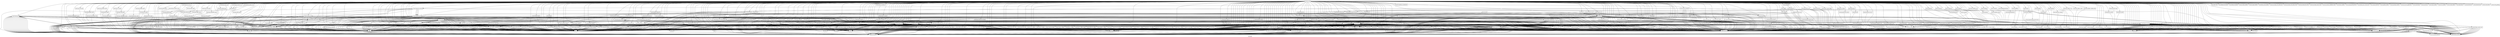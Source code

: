 digraph "Call graph" {
	label="Call graph";

	Node0x805e5fd40 [shape=record,label="{external node}"];
	Node0x805e5fd40 -> Node0x805e5fe00;
	Node0x805e5fd40 -> Node0x805e5ff20;
	Node0x805e5fd40 -> Node0x805e5ff80;
	Node0x805e5fd40 -> Node0x805e5ffe0;
	Node0x805e5fd40 -> Node0x805e60040;
	Node0x805e5fd40 -> Node0x805e600a0;
	Node0x805e5fd40 -> Node0x805e60100;
	Node0x805e5fd40 -> Node0x805e60160;
	Node0x805e5fd40 -> Node0x805e601c0;
	Node0x805e5fd40 -> Node0x805e60220;
	Node0x805e5fd40 -> Node0x805e602e0;
	Node0x805e5fd40 -> Node0x805e60340;
	Node0x805e5fd40 -> Node0x805e603a0;
	Node0x805e5fd40 -> Node0x805e60400;
	Node0x805e5fd40 -> Node0x805e60460;
	Node0x805e5fd40 -> Node0x805e60520;
	Node0x805e5fd40 -> Node0x805e60580;
	Node0x805e5fd40 -> Node0x805e605e0;
	Node0x805e5fd40 -> Node0x805e60640;
	Node0x805e5fd40 -> Node0x805e606a0;
	Node0x805e5fd40 -> Node0x805e60700;
	Node0x805e5fd40 -> Node0x805e60760;
	Node0x805e5fd40 -> Node0x805e60820;
	Node0x805e5fd40 -> Node0x805e60880;
	Node0x805e5fd40 -> Node0x805e608e0;
	Node0x805e5fd40 -> Node0x805e60940;
	Node0x805e5fd40 -> Node0x805e609a0;
	Node0x805e5fd40 -> Node0x805e60a00;
	Node0x805e5fd40 -> Node0x805e60a60;
	Node0x805e5fd40 -> Node0x805e60ac0;
	Node0x805e5fd40 -> Node0x805e60b20;
	Node0x805e5fd40 -> Node0x805e60c40;
	Node0x805e5fd40 -> Node0x805e60e20;
	Node0x805e5fd40 -> Node0x805e60e80;
	Node0x805e5fd40 -> Node0x805e60ee0;
	Node0x805e5fd40 -> Node0x805e60be0;
	Node0x805e5fd40 -> Node0x80529e000;
	Node0x805e5fd40 -> Node0x80529e060;
	Node0x805e5fd40 -> Node0x80529e0c0;
	Node0x805e5fd40 -> Node0x80529e120;
	Node0x805e5fd40 -> Node0x80529e180;
	Node0x805e5fd40 -> Node0x80529e240;
	Node0x805e5fd40 -> Node0x80529e2a0;
	Node0x805e5fd40 -> Node0x80529e360;
	Node0x805e5fd40 -> Node0x80529e3c0;
	Node0x805e5fd40 -> Node0x80529e420;
	Node0x805e5fd40 -> Node0x80529e480;
	Node0x805e5fd40 -> Node0x80529e4e0;
	Node0x805e5fd40 -> Node0x80529e540;
	Node0x805e5fd40 -> Node0x80529e5a0;
	Node0x805e5fd40 -> Node0x80529e600;
	Node0x805e5fd40 -> Node0x80529e660;
	Node0x805e5fd40 -> Node0x80529e6c0;
	Node0x805e5fd40 -> Node0x80529e720;
	Node0x805e5fd40 -> Node0x80529e780;
	Node0x805e5fd40 -> Node0x80529e7e0;
	Node0x805e5fd40 -> Node0x80529e840;
	Node0x805e5fd40 -> Node0x80529e8a0;
	Node0x805e5fd40 -> Node0x80529e900;
	Node0x805e5fd40 -> Node0x80529e960;
	Node0x805e5fd40 -> Node0x80529e9c0;
	Node0x805e5fd40 -> Node0x80529ea20;
	Node0x805e5fd40 -> Node0x80529ea80;
	Node0x805e5fd40 -> Node0x80529eae0;
	Node0x805e5fd40 -> Node0x80529eb40;
	Node0x805e5fd40 -> Node0x80529eba0;
	Node0x805e5fd40 -> Node0x80529ec00;
	Node0x805e5fd40 -> Node0x80529ec60;
	Node0x805e5fd40 -> Node0x80529ecc0;
	Node0x805e5fd40 -> Node0x80529ed20;
	Node0x805e5fd40 -> Node0x80529ed80;
	Node0x805e5fd40 -> Node0x80529ede0;
	Node0x805e5fd40 -> Node0x80529ee40;
	Node0x805e5fd40 -> Node0x80529eea0;
	Node0x805e5fd40 -> Node0x80529ef00;
	Node0x805e5fd40 -> Node0x80529ef60;
	Node0x805e5fd40 -> Node0x80529efc0;
	Node0x805e5fd40 -> Node0x80529f020;
	Node0x805e5fd40 -> Node0x80529f080;
	Node0x805e5fd40 -> Node0x80529f0e0;
	Node0x805e5fd40 -> Node0x80529f140;
	Node0x805e5fd40 -> Node0x80529f260;
	Node0x805e5fd40 -> Node0x80529f2c0;
	Node0x805e5fd40 -> Node0x80529f320;
	Node0x805e5fd40 -> Node0x80529f380;
	Node0x805e5fd40 -> Node0x80529f3e0;
	Node0x805e5fd40 -> Node0x80529f440;
	Node0x805e5fd40 -> Node0x80529f4a0;
	Node0x805e5fd40 -> Node0x80529f500;
	Node0x805e5fd40 -> Node0x80529f560;
	Node0x805e5fd40 -> Node0x80529f5c0;
	Node0x805e5fd40 -> Node0x80529f620;
	Node0x805e5fd40 -> Node0x80529f680;
	Node0x805e5fd40 -> Node0x80529f6e0;
	Node0x805e5fd40 -> Node0x80529f740;
	Node0x805e5fd40 -> Node0x80529f7a0;
	Node0x805e5fd40 -> Node0x805e607c0;
	Node0x805e5fd40 -> Node0x80529f800;
	Node0x805e5fd40 -> Node0x80529f920;
	Node0x805e5fd40 -> Node0x80529f9e0;
	Node0x805e5fd40 -> Node0x80529fa40;
	Node0x805e5fd40 -> Node0x80529faa0;
	Node0x805e5fd40 -> Node0x80529fb00;
	Node0x805e5fd40 -> Node0x80529fb60;
	Node0x805e5fd40 -> Node0x80529fbc0;
	Node0x805e5fd40 -> Node0x80529fc20;
	Node0x805e5fd40 -> Node0x80529fc80;
	Node0x805e5fd40 -> Node0x80529fd40;
	Node0x805e5fd40 -> Node0x80529fda0;
	Node0x805e5fd40 -> Node0x80529fe00;
	Node0x805e5fd40 -> Node0x80529fe60;
	Node0x805e5fd40 -> Node0x80529ff20;
	Node0x805e5fd40 -> Node0x80529ffe0;
	Node0x805e5fd40 -> Node0x8052a0040;
	Node0x805e5fd40 -> Node0x8052a00a0;
	Node0x805e5fd40 -> Node0x8052a0100;
	Node0x805e5fd40 -> Node0x8052a0160;
	Node0x805e5fd40 -> Node0x8052a01c0;
	Node0x805e5fd40 -> Node0x8052a02e0;
	Node0x805e5fd40 -> Node0x8052a0340;
	Node0x805e5fd40 -> Node0x8052a03a0;
	Node0x805e5fd40 -> Node0x8052a0400;
	Node0x805e5fd40 -> Node0x8052a0460;
	Node0x805e5fd40 -> Node0x8052a04c0;
	Node0x805e5fd40 -> Node0x8052a0640;
	Node0x805e5fd40 -> Node0x8052a06a0;
	Node0x805e5fd40 -> Node0x8052a0700;
	Node0x805e5fd40 -> Node0x8052a0760;
	Node0x805e5fd40 -> Node0x8052a07c0;
	Node0x805e5fd40 -> Node0x8052a0820;
	Node0x805e5fd40 -> Node0x8052a0880;
	Node0x805e5fd40 -> Node0x8052a0940;
	Node0x805e5fd40 -> Node0x8052a09a0;
	Node0x805e5fd40 -> Node0x8052a0a00;
	Node0x805e5fd40 -> Node0x8052a0a60;
	Node0x805e5fd40 -> Node0x8052a0ac0;
	Node0x805e5fd40 -> Node0x8052a0b20;
	Node0x805e5fd40 -> Node0x8052a0b80;
	Node0x805e5fd40 -> Node0x8052a0be0;
	Node0x805e5fd40 -> Node0x8052a0c40;
	Node0x805e5fd40 -> Node0x8052a0ca0;
	Node0x805e5fd40 -> Node0x8052a0dc0;
	Node0x805e5fd40 -> Node0x8052a0e20;
	Node0x805e5fd40 -> Node0x8052a0e80;
	Node0x805e5fd40 -> Node0x8052a0ee0;
	Node0x805e5fd40 -> Node0x8052a0f40;
	Node0x805e5fd40 -> Node0x8052a0fa0;
	Node0x805e5fd40 -> Node0x8052a1060;
	Node0x805e5fd40 -> Node0x8052a10c0;
	Node0x805e5fd40 -> Node0x8052a1120;
	Node0x805e5fd40 -> Node0x8052a11e0;
	Node0x805e5fd40 -> Node0x8052a1240;
	Node0x805e5fd40 -> Node0x8052a12a0;
	Node0x805e5fd40 -> Node0x8052a1300;
	Node0x805e5fd40 -> Node0x8052a1420;
	Node0x805e5fd40 -> Node0x8052a14e0;
	Node0x805e5fd40 -> Node0x8052a1540;
	Node0x805e5fd40 -> Node0x8052a15a0;
	Node0x805e5fd40 -> Node0x8052a1600;
	Node0x805e5fd40 -> Node0x8052a1660;
	Node0x805e5fd40 -> Node0x8052a16c0;
	Node0x805e5fd40 -> Node0x8052a1720;
	Node0x805e5fd40 -> Node0x8052a1780;
	Node0x805e5fd40 -> Node0x8052a1840;
	Node0x805e5fd40 -> Node0x8052a18a0;
	Node0x805e5fd40 -> Node0x8052a1900;
	Node0x805e5fd40 -> Node0x8052a1960;
	Node0x805e5fd40 -> Node0x8052a19c0;
	Node0x805e5fd40 -> Node0x8052a1a20;
	Node0x805e5fd40 -> Node0x8052a1a80;
	Node0x805e5fd40 -> Node0x8052a1ae0;
	Node0x805e5fd40 -> Node0x8052a1c60;
	Node0x805e5fd40 -> Node0x8052a13c0;
	Node0x805e5fd40 -> Node0x8052a1d20;
	Node0x805e5fd40 -> Node0x8052a1d80;
	Node0x805e5fd40 -> Node0x8052a1de0;
	Node0x805e5fd40 -> Node0x8052a1ea0;
	Node0x805e5fd40 -> Node0x8052a1f00;
	Node0x805e5fd40 -> Node0x8052a1f60;
	Node0x805e5fd40 -> Node0x8052a1fc0;
	Node0x805e5fd40 -> Node0x8052a2020;
	Node0x805e5fd40 -> Node0x8052a2080;
	Node0x805e5fd40 -> Node0x8052a20e0;
	Node0x805e5fd40 -> Node0x8052a2140;
	Node0x805e5fd40 -> Node0x8052a21a0;
	Node0x805e5fd40 -> Node0x8052a2200;
	Node0x805e5fd40 -> Node0x8052a2260;
	Node0x805e5fd40 -> Node0x8052a2320;
	Node0x805e5fd40 -> Node0x8052a2380;
	Node0x805e5fd40 -> Node0x8052a23e0;
	Node0x805e5fd40 -> Node0x8052a2440;
	Node0x805e5fd40 -> Node0x8052a24a0;
	Node0x805e5fd40 -> Node0x8052a2500;
	Node0x805e5fd40 -> Node0x8052a2560;
	Node0x805e5fd40 -> Node0x8052a25c0;
	Node0x805e5fd40 -> Node0x8052a2620;
	Node0x805e5fd40 -> Node0x8052a2680;
	Node0x805e5fd40 -> Node0x8052a26e0;
	Node0x805e5fd40 -> Node0x8052a2740;
	Node0x805e5fd40 -> Node0x8052a2800;
	Node0x805e5fd40 -> Node0x8052a2860;
	Node0x805e5fd40 -> Node0x8052a28c0;
	Node0x805e5fd40 -> Node0x8052a2920;
	Node0x805e5fd40 -> Node0x8052a2980;
	Node0x805e5fd40 -> Node0x8052a29e0;
	Node0x805e5fd40 -> Node0x8052a2a40;
	Node0x805e5fd40 -> Node0x8052a2aa0;
	Node0x805e5fd40 -> Node0x8052a2b00;
	Node0x805e5fd40 -> Node0x8052a2bc0;
	Node0x805e5fd40 -> Node0x8052a2c20;
	Node0x805e5fd40 -> Node0x8052a2c80;
	Node0x805e5fd40 -> Node0x8052a2ce0;
	Node0x805e5fd40 -> Node0x8052a2d40;
	Node0x805e5fd40 -> Node0x8052a2da0;
	Node0x805e5fd40 -> Node0x8052a2e00;
	Node0x805e5fd40 -> Node0x8052a2e60;
	Node0x805e5fd40 -> Node0x8052a2ec0;
	Node0x805e5fd40 -> Node0x8052a2f20;
	Node0x805e5fd40 -> Node0x8052a2f80;
	Node0x805e5fd40 -> Node0x8052a2fe0;
	Node0x805e5fd40 -> Node0x8052a3040;
	Node0x805e5fd40 -> Node0x8052a30a0;
	Node0x805e5fd40 -> Node0x8052a3100;
	Node0x805e5fd40 -> Node0x8052a3160;
	Node0x805e5fd40 -> Node0x8052a31c0;
	Node0x805e5fd40 -> Node0x8052a3220;
	Node0x805e5fd40 -> Node0x8052a3340;
	Node0x805e5fd40 -> Node0x8052a33a0;
	Node0x805e5fd40 -> Node0x8052a3400;
	Node0x805e5fd40 -> Node0x8052a3460;
	Node0x805e5fd40 -> Node0x8052a34c0;
	Node0x805e5fd40 -> Node0x8052a3520;
	Node0x805e5fd40 -> Node0x8052a3580;
	Node0x805e5fd40 -> Node0x8052a35e0;
	Node0x805e5fd40 -> Node0x8052a3640;
	Node0x805e5fd40 -> Node0x8052a36a0;
	Node0x805e5fd40 -> Node0x8052a3700;
	Node0x805e5fd40 -> Node0x8052a3760;
	Node0x805e5fd40 -> Node0x8052a37c0;
	Node0x805e5fd40 -> Node0x8052a3820;
	Node0x805e5fd40 -> Node0x8052a3880;
	Node0x805e5fd40 -> Node0x8052a38e0;
	Node0x805e5fd40 -> Node0x8052a3940;
	Node0x805e5fd40 -> Node0x8052a39a0;
	Node0x805e5fd40 -> Node0x8052a3a00;
	Node0x805e5fd40 -> Node0x8052a3a60;
	Node0x805e5fd40 -> Node0x8052a3ac0;
	Node0x805e5fd40 -> Node0x8052a3b20;
	Node0x805e5fd40 -> Node0x8052a3b80;
	Node0x805e5fd40 -> Node0x8052a3be0;
	Node0x805e5fd40 -> Node0x8052a3c40;
	Node0x805e5fd40 -> Node0x8052a3ca0;
	Node0x805e5fd40 -> Node0x8052a3d00;
	Node0x805e5fd40 -> Node0x8052a3d60;
	Node0x805e5fd40 -> Node0x8052a3dc0;
	Node0x805e5fd40 -> Node0x805e5fec0;
	Node0x805e5fd40 -> Node0x8052a3e80;
	Node0x805e5fd40 -> Node0x8052a3ee0;
	Node0x805e5fd40 -> Node0x8052a3f40;
	Node0x805e5fd40 -> Node0x8052a3fa0;
	Node0x805e5fd40 -> Node0x8052a9180;
	Node0x805e5fd40 -> Node0x805e60280;
	Node0x805e5fd40 -> Node0x8052a91e0;
	Node0x805e5fd40 -> Node0x8052a9480;
	Node0x805e5fd40 -> Node0x8052a1360;
	Node0x805e5fd40 -> Node0x805e604c0;
	Node0x805e5fd40 -> Node0x8052a94e0;
	Node0x805e5fd40 -> Node0x8052a17e0;
	Node0x805e5fd40 -> Node0x8052a1480;
	Node0x805e5fd40 -> Node0x8052a9720;
	Node0x805e5fd40 -> Node0x8052a1ba0;
	Node0x805e5fd40 -> Node0x805e60b80;
	Node0x805e5fd40 -> Node0x80529e1e0;
	Node0x805e5fd40 -> Node0x8052a1c00;
	Node0x805e5fd40 -> Node0x8052a1b40;
	Node0x805e5fd40 -> Node0x8052a98a0;
	Node0x805e5fd40 -> Node0x8052a9960;
	Node0x805e5fd40 -> Node0x805e5fe60;
	Node0x805e5fd40 -> Node0x8052a99c0;
	Node0x805e5fd40 -> Node0x8052a9a20;
	Node0x805e5fd40 -> Node0x8052a9a80;
	Node0x805e5fd40 -> Node0x8052a9ae0;
	Node0x805e5fd40 -> Node0x8052a9b40;
	Node0x805e5fd40 -> Node0x8052a9ba0;
	Node0x805e5fd40 -> Node0x8052a9c00;
	Node0x805e5fd40 -> Node0x8052a9c60;
	Node0x805e5fd40 -> Node0x8052a0580;
	Node0x805e5fd40 -> Node0x8052a9cc0;
	Node0x805e5fd40 -> Node0x8052a9d20;
	Node0x805e5fd40 -> Node0x8052a9d80;
	Node0x805e5fd40 -> Node0x8052a9de0;
	Node0x805e5fd40 -> Node0x8052a9e40;
	Node0x805e5fd40 -> Node0x8052a9ea0;
	Node0x805e5fd40 -> Node0x8052a9f00;
	Node0x805e5fd40 -> Node0x8052a9f60;
	Node0x805e5fd40 -> Node0x8052aa1a0;
	Node0x805e5fd40 -> Node0x80529f200;
	Node0x805e5fd40 -> Node0x80529ff80;
	Node0x805e5fd40 -> Node0x80529fec0;
	Node0x805e5fd40 -> Node0x80529fce0;
	Node0x805e5fd40 -> Node0x8052aa380;
	Node0x805e5fd40 -> Node0x80529f8c0;
	Node0x805e5fd40 -> Node0x8052aa560;
	Node0x805e5fd40 -> Node0x80529f980;
	Node0x805e5fd40 -> Node0x8052aa620;
	Node0x805e5fd40 -> Node0x80529f860;
	Node0x805e5fd40 -> Node0x8052a22c0;
	Node0x805e5fd40 -> Node0x8052aa680;
	Node0x805e5fd40 -> Node0x8052aa6e0;
	Node0x805e5fd40 -> Node0x805e60ca0;
	Node0x805e5fd40 -> Node0x80529e300;
	Node0x805e5fd40 -> Node0x805e60d60;
	Node0x805e5fd40 -> Node0x805e60d00;
	Node0x805e5fd40 -> Node0x805e60dc0;
	Node0x805e5fd40 -> Node0x8052aa740;
	Node0x805e5fd40 -> Node0x805e60f40;
	Node0x805e5fd40 -> Node0x8052aa800;
	Node0x805e5fd40 -> Node0x8052aa860;
	Node0x805e5fd40 -> Node0x8052a05e0;
	Node0x805e5fd40 -> Node0x80529f1a0;
	Node0x805e5fd40 -> Node0x8052a0520;
	Node0x805e5fd40 -> Node0x8052a08e0;
	Node0x805e5fd40 -> Node0x8052aa7a0;
	Node0x805e5fd40 -> Node0x8052aace0;
	Node0x805e5fd40 -> Node0x8052aaaa0;
	Node0x805e5fd40 -> Node0x8052a1cc0;
	Node0x805e5fd40 -> Node0x8052aae00;
	Node0x805e5fd40 -> Node0x8052aae60;
	Node0x805e5fd40 -> Node0x8052a1000;
	Node0x805e5fd40 -> Node0x8052a0d60;
	Node0x805e5fd40 -> Node0x8052a0d00;
	Node0x805e5fd40 -> Node0x8052aa980;
	Node0x805e5fd40 -> Node0x8052a1180;
	Node0x805e5fd40 -> Node0x8052aafe0;
	Node0x805e5fd40 -> Node0x8052aab00;
	Node0x805e5fd40 -> Node0x8052aaa40;
	Node0x805e5fd40 -> Node0x8052a0280;
	Node0x805e5fd40 -> Node0x8052ab040;
	Node0x805e5fd40 -> Node0x8052aab60;
	Node0x805e5fd40 -> Node0x8052a3280;
	Node0x805e5fd40 -> Node0x8052aa920;
	Node0x805e5fd40 -> Node0x8052a32e0;
	Node0x805e5fd40 -> Node0x8052ab0a0;
	Node0x805e5fd40 -> Node0x8052a9fc0;
	Node0x805e5fd40 -> Node0x8052a9240;
	Node0x805e5fd40 -> Node0x8052a9420;
	Node0x805e5fd40 -> Node0x8052a92a0;
	Node0x805e5fd40 -> Node0x8052a9360;
	Node0x805e5fd40 -> Node0x8052a93c0;
	Node0x805e5fd40 -> Node0x8052ab160;
	Node0x805e5fd40 -> Node0x8052ab1c0;
	Node0x805e5fd40 -> Node0x8052aac20;
	Node0x805e5fd40 -> Node0x8052aa0e0;
	Node0x805e5fd40 -> Node0x8052ab280;
	Node0x805e5fd40 -> Node0x8052aa020;
	Node0x805e5fd40 -> Node0x8052ab2e0;
	Node0x805e5fd40 -> Node0x8052aa140;
	Node0x805e5fd40 -> Node0x8052ab340;
	Node0x805e5fd40 -> Node0x8052aa080;
	Node0x805e5fd40 -> Node0x8052ab3a0;
	Node0x805e5fd40 -> Node0x8052a95a0;
	Node0x805e5fd40 -> Node0x8052aada0;
	Node0x805e5fd40 -> Node0x8052a97e0;
	Node0x805e5fd40 -> Node0x8052a3e20;
	Node0x805e5fd40 -> Node0x8052aad40;
	Node0x805e5fd40 -> Node0x8052a9060;
	Node0x805e5fd40 -> Node0x8052aa2c0;
	Node0x805e5fd40 -> Node0x8052aa260;
	Node0x805e5fd40 -> Node0x8052a9600;
	Node0x805e5fd40 -> Node0x8052ab400;
	Node0x805e5fd40 -> Node0x8052ab460;
	Node0x805e5fd40 -> Node0x8052a9840;
	Node0x805e5fd40 -> Node0x8052a9540;
	Node0x805e5fd40 -> Node0x8052ab4c0;
	Node0x805e5fd40 -> Node0x8052a9780;
	Node0x805e5fd40 -> Node0x8052ab520;
	Node0x805e5fd40 -> Node0x8052a9300;
	Node0x805e5fd40 -> Node0x8052a9000;
	Node0x805e5fd40 -> Node0x8052a9120;
	Node0x805e5fd40 -> Node0x8052ab100;
	Node0x805e5fd40 -> Node0x8052a90c0;
	Node0x805e5fd40 -> Node0x8052a2b60;
	Node0x805e5fd40 -> Node0x8052a0220;
	Node0x805e5fd40 -> Node0x805e60fa0;
	Node0x805e5fd40 -> Node0x8052ab220;
	Node0x805e5fd40 -> Node0x8052aabc0;
	Node0x805e5fd40 -> Node0x8052a9660;
	Node0x805e5fd40 -> Node0x8052ab5e0;
	Node0x805e5fd40 -> Node0x8052a96c0;
	Node0x805e5fd40 -> Node0x8052aa8c0;
	Node0x805e5fd40 -> Node0x8052aa9e0;
	Node0x805e5fd40 -> Node0x8052ab580;
	Node0x805e5fe00 [shape=record,label="{dwarf_get_abbrev}"];
	Node0x805e5fe00 -> Node0x805e5fe60;
	Node0x805e5fe00 -> Node0x805e5fec0;
	Node0x805e5fe00 -> Node0x805e5fe60;
	Node0x805e5ff20 [shape=record,label="{llvm.dbg.value}"];
	Node0x805e5ff80 [shape=record,label="{llvm.lifetime.start.p0i8}"];
	Node0x805e5ffe0 [shape=record,label="{llvm.lifetime.end.p0i8}"];
	Node0x805e60040 [shape=record,label="{dwarf_get_abbrev_tag}"];
	Node0x805e60040 -> Node0x805e5fe60;
	Node0x805e600a0 [shape=record,label="{dwarf_get_abbrev_code}"];
	Node0x805e600a0 -> Node0x805e5fe60;
	Node0x805e60100 [shape=record,label="{dwarf_get_abbrev_children_flag}"];
	Node0x805e60100 -> Node0x805e5fe60;
	Node0x805e60160 [shape=record,label="{dwarf_get_abbrev_entry}"];
	Node0x805e60160 -> Node0x805e5fe60;
	Node0x805e60160 -> Node0x805e5fe60;
	Node0x805e60160 -> Node0x805e601c0;
	Node0x805e601c0 [shape=record,label="{__assert}"];
	Node0x805e601c0 -> Node0x805e5fd70;
	Node0x805e60220 [shape=record,label="{dwarf_get_aranges}"];
	Node0x805e60220 -> Node0x805e5fe60;
	Node0x805e60220 -> Node0x805e60280;
	Node0x805e60220 -> Node0x805e5fe60;
	Node0x805e60220 -> Node0x805e601c0;
	Node0x805e602e0 [shape=record,label="{dwarf_get_arange}"];
	Node0x805e602e0 -> Node0x805e5fe60;
	Node0x805e602e0 -> Node0x805e5fe60;
	Node0x805e602e0 -> Node0x805e5fe60;
	Node0x805e60340 [shape=record,label="{dwarf_get_cu_die_offset}"];
	Node0x805e60340 -> Node0x805e5fe60;
	Node0x805e60340 -> Node0x805e601c0;
	Node0x805e60340 -> Node0x805e601c0;
	Node0x805e60340 -> Node0x805e5fe60;
	Node0x805e603a0 [shape=record,label="{dwarf_get_arange_cu_header_offset}"];
	Node0x805e603a0 -> Node0x805e5fe60;
	Node0x805e603a0 -> Node0x805e601c0;
	Node0x805e603a0 -> Node0x805e5fe60;
	Node0x805e60820 [shape=record,label="{dwarf_bytesize}"];
	Node0x805e60820 -> Node0x805e5fe60;
	Node0x805e60820 -> Node0x805e604c0;
	Node0x805e60820 -> Node0x805e5fe60;
	Node0x805e60400 [shape=record,label="{dwarf_get_arange_info}"];
	Node0x805e60400 -> Node0x805e5fe60;
	Node0x805e60400 -> Node0x805e601c0;
	Node0x805e60400 -> Node0x805e601c0;
	Node0x805e60400 -> Node0x805e5fe60;
	Node0x805e60460 [shape=record,label="{dwarf_attr}"];
	Node0x805e60460 -> Node0x805e5fe60;
	Node0x805e60460 -> Node0x805e604c0;
	Node0x805e60460 -> Node0x805e5fe60;
	Node0x805e60520 [shape=record,label="{dwarf_attrlist}"];
	Node0x805e60520 -> Node0x805e5fe60;
	Node0x805e60520 -> Node0x805e5fe60;
	Node0x805e60520 -> Node0x805e60580;
	Node0x805e60520 -> Node0x805e5fe60;
	Node0x805e60580 [shape=record,label="{malloc}"];
	Node0x805e60580 -> Node0x805e5fd70;
	Node0x805e605e0 [shape=record,label="{dwarf_hasattr}"];
	Node0x805e605e0 -> Node0x805e5fe60;
	Node0x805e605e0 -> Node0x805e604c0;
	Node0x805e60640 [shape=record,label="{dwarf_attroffset}"];
	Node0x805e60640 -> Node0x805e5fe60;
	Node0x805e606a0 [shape=record,label="{dwarf_lowpc}"];
	Node0x805e606a0 -> Node0x805e5fe60;
	Node0x805e606a0 -> Node0x805e604c0;
	Node0x805e606a0 -> Node0x805e5fe60;
	Node0x805e60700 [shape=record,label="{dwarf_highpc}"];
	Node0x805e60700 -> Node0x805e5fe60;
	Node0x805e60700 -> Node0x805e604c0;
	Node0x805e60700 -> Node0x805e5fe60;
	Node0x805e60760 [shape=record,label="{dwarf_highpc_b}"];
	Node0x805e60760 -> Node0x805e5fe60;
	Node0x805e60760 -> Node0x805e604c0;
	Node0x805e60760 -> Node0x805e5fe60;
	Node0x805e60760 -> Node0x805e607c0;
	Node0x805e60880 [shape=record,label="{dwarf_bitsize}"];
	Node0x805e60880 -> Node0x805e5fe60;
	Node0x805e60880 -> Node0x805e604c0;
	Node0x805e60880 -> Node0x805e5fe60;
	Node0x805e5fe60 [shape=record,label="{_dwarf_set_error}"];
	Node0x805e5fe60 -> Node0x805e5fd70;
	Node0x805e5fe60 -> Node0x805e5fd70;
	Node0x8052a99c0 [shape=record,label="{_dwarf_elf_get_section_info}"];
	Node0x8052a99c0 -> Node0x805e601c0;
	Node0x8052a99c0 -> Node0x8052a9a20;
	Node0x8052a9a20 [shape=record,label="{elf_strptr}"];
	Node0x8052a9a20 -> Node0x805e5fd70;
	Node0x8052a9a80 [shape=record,label="{_dwarf_elf_get_byte_order}"];
	Node0x8052a9a80 -> Node0x805e601c0;
	Node0x8052a9ae0 [shape=record,label="{_dwarf_elf_get_length_size}"];
	Node0x8052a9ae0 -> Node0x805e601c0;
	Node0x8052a9ae0 -> Node0x8052a9b40;
	Node0x8052a9b40 [shape=record,label="{gelf_getclass}"];
	Node0x8052a9b40 -> Node0x805e5fd70;
	Node0x8052a9ba0 [shape=record,label="{_dwarf_elf_get_pointer_size}"];
	Node0x8052a9ba0 -> Node0x805e601c0;
	Node0x8052a9ba0 -> Node0x8052a9b40;
	Node0x8052a9c00 [shape=record,label="{_dwarf_elf_get_section_count}"];
	Node0x8052a9c00 -> Node0x805e601c0;
	Node0x8052a9c60 [shape=record,label="{_dwarf_elf_load_section}"];
	Node0x8052a9c60 -> Node0x805e601c0;
	Node0x8052a0580 [shape=record,label="{_dwarf_elf_init}"];
	Node0x8052a0580 -> Node0x8052a0dc0;
	Node0x8052a0580 -> Node0x805e5fe60;
	Node0x8052a0580 -> Node0x8052a0dc0;
	Node0x8052a0580 -> Node0x80529e000;
	Node0x8052a0580 -> Node0x805e5fe60;
	Node0x8052a0580 -> Node0x8052a9cc0;
	Node0x8052a0580 -> Node0x8052a0760;
	Node0x8052a0580 -> Node0x805e5fe60;
	Node0x8052a0580 -> Node0x8052a9d20;
	Node0x8052a0580 -> Node0x8052a0760;
	Node0x8052a0580 -> Node0x8052a9d80;
	Node0x8052a0580 -> Node0x805e5fe60;
	Node0x8052a0580 -> Node0x8052a9de0;
	Node0x8052a0580 -> Node0x8052a0760;
	Node0x8052a0580 -> Node0x805e5fe60;
	Node0x8052a0580 -> Node0x8052a9a20;
	Node0x8052a0580 -> Node0x8052a0760;
	Node0x8052a0580 -> Node0x805e5fe60;
	Node0x8052a0580 -> Node0x8052a3460;
	Node0x8052a0580 -> Node0x8052a3460;
	Node0x8052a0580 -> Node0x8052a3460;
	Node0x8052a0580 -> Node0x8052a3460;
	Node0x8052a0580 -> Node0x8052a3460;
	Node0x8052a0580 -> Node0x8052a3460;
	Node0x8052a0580 -> Node0x8052a3460;
	Node0x8052a0580 -> Node0x8052a3460;
	Node0x8052a0580 -> Node0x8052a3460;
	Node0x8052a0580 -> Node0x8052a3460;
	Node0x8052a0580 -> Node0x8052a3460;
	Node0x8052a0580 -> Node0x8052a3460;
	Node0x8052a0580 -> Node0x8052a3460;
	Node0x8052a0580 -> Node0x8052a3460;
	Node0x8052a0580 -> Node0x8052a3460;
	Node0x8052a0580 -> Node0x8052a3460;
	Node0x8052a0580 -> Node0x8052a3460;
	Node0x8052a0580 -> Node0x8052a3460;
	Node0x8052a0580 -> Node0x8052a9d80;
	Node0x8052a0580 -> Node0x8052a9e40;
	Node0x8052a0580 -> Node0x8052a9ea0;
	Node0x8052a0580 -> Node0x8052a0760;
	Node0x8052a0580 -> Node0x805e5fe60;
	Node0x8052a0580 -> Node0x8052a9d80;
	Node0x8052a0580 -> Node0x8052a0760;
	Node0x8052a0580 -> Node0x8052a0760;
	Node0x8052a0580 -> Node0x805e5fe60;
	Node0x8052a0580 -> Node0x8052a0dc0;
	Node0x8052a0580 -> Node0x8052a0dc0;
	Node0x8052a0580 -> Node0x8052a9d80;
	Node0x8052a0580 -> Node0x805e5fe60;
	Node0x8052a0580 -> Node0x8052a9d80;
	Node0x8052a0580 -> Node0x8052a9de0;
	Node0x8052a0580 -> Node0x8052a0760;
	Node0x8052a0580 -> Node0x805e5fe60;
	Node0x8052a0580 -> Node0x8052a9a20;
	Node0x8052a0580 -> Node0x8052a0760;
	Node0x8052a0580 -> Node0x805e5fe60;
	Node0x8052a0580 -> Node0x8052a3460;
	Node0x8052a0580 -> Node0x8052a0760;
	Node0x8052a0580 -> Node0x8052a9ea0;
	Node0x8052a0580 -> Node0x8052a0760;
	Node0x8052a0580 -> Node0x805e5fe60;
	Node0x8052a0580 -> Node0x8052a9e40;
	Node0x8052a0580 -> Node0x8052a9cc0;
	Node0x8052a0580 -> Node0x8052a0760;
	Node0x8052a0580 -> Node0x8052a9d80;
	Node0x8052a0580 -> Node0x805e5fe60;
	Node0x8052a0580 -> Node0x8052a9de0;
	Node0x8052a0580 -> Node0x8052a0760;
	Node0x8052a0580 -> Node0x805e5fe60;
	Node0x8052a0580 -> Node0x8052a9d80;
	Node0x8052a0580 -> Node0x8052a9ea0;
	Node0x8052a0580 -> Node0x8052a0760;
	Node0x8052a0580 -> Node0x805e5fe60;
	Node0x8052a0580 -> Node0x805e60580;
	Node0x8052a0580 -> Node0x805e5fe60;
	Node0x8052a0580 -> Node0x8052a9f00;
	Node0x8052a0580 -> Node0x8052a9f60;
	Node0x8052a0580 -> Node0x8052a9fc0;
	Node0x8052a0580 -> Node0x8052aa020;
	Node0x8052a0580 -> Node0x8052aa080;
	Node0x8052a0580 -> Node0x8052aa0e0;
	Node0x8052a0580 -> Node0x8052aa140;
	Node0x8052a0580 -> Node0x8052a9f00;
	Node0x8052a0580 -> Node0x8052aa1a0;
	Node0x8052a0580 -> Node0x8052a9f60;
	Node0x8052a0580 -> Node0x8052a9fc0;
	Node0x8052a0580 -> Node0x8052aa080;
	Node0x8052a0580 -> Node0x8052aa140;
	Node0x8052a0580 -> Node0x8052aa1a0;
	Node0x8052a0580 -> Node0x8052a0760;
	Node0x8052a0580 -> Node0x8052a0760;
	Node0x8052a0580 -> Node0x805e5fe60;
	Node0x8052a0580 -> Node0x805e601c0;
	Node0x8052a0580 -> Node0x80529f200;
	Node0x8052a9cc0 [shape=record,label="{gelf_getehdr}"];
	Node0x8052a9cc0 -> Node0x805e5fd70;
	Node0x8052a9d20 [shape=record,label="{elf_getshstrndx}"];
	Node0x8052a9d20 -> Node0x805e5fd70;
	Node0x8052a9d80 [shape=record,label="{elf_nextscn}"];
	Node0x8052a9d80 -> Node0x805e5fd70;
	Node0x8052a9de0 [shape=record,label="{gelf_getshdr}"];
	Node0x8052a9de0 -> Node0x805e5fd70;
	Node0x8052a9e40 [shape=record,label="{elf_ndxscn}"];
	Node0x8052a9e40 -> Node0x805e5fd70;
	Node0x8052a9ea0 [shape=record,label="{elf_getdata}"];
	Node0x8052a9ea0 -> Node0x805e5fd70;
	Node0x8052a9f00 [shape=record,label="{gelf_getrel}"];
	Node0x8052a9f00 -> Node0x805e5fd70;
	Node0x8052a9f60 [shape=record,label="{gelf_getsym}"];
	Node0x8052a9f60 -> Node0x805e5fd70;
	Node0x8052aa1a0 [shape=record,label="{gelf_getrela}"];
	Node0x8052aa1a0 -> Node0x805e5fd70;
	Node0x80529f200 [shape=record,label="{_dwarf_elf_deinit}"];
	Node0x80529f200 -> Node0x805e601c0;
	Node0x80529f200 -> Node0x805e601c0;
	Node0x80529f200 -> Node0x80529e000;
	Node0x80529f200 -> Node0x80529e000;
	Node0x80529f200 -> Node0x80529e000;
	Node0x80529f200 -> Node0x80529e000;
	Node0x80529f200 -> Node0x80529e000;
	Node0x80529ff80 [shape=record,label="{_dwarf_frame_get_fop}"];
	Node0x80529ff80 -> Node0x8052aa200;
	Node0x80529ff80 -> Node0x8052a0dc0;
	Node0x80529ff80 -> Node0x805e5fe60;
	Node0x80529ff80 -> Node0x8052aa200;
	Node0x80529ff80 -> Node0x80529e000;
	Node0x8052aa200 [shape=record,label="{_dwarf_frame_convert_inst}"];
	Node0x8052aa200 -> Node0x8052aa260;
	Node0x8052aa200 -> Node0x8052aa260;
	Node0x8052aa200 -> Node0x805e5fd70;
	Node0x8052aa200 -> Node0x805e5fd70;
	Node0x8052aa200 -> Node0x805e5fd70;
	Node0x8052aa200 -> Node0x805e5fd70;
	Node0x8052aa200 -> Node0x8052aa260;
	Node0x8052aa200 -> Node0x8052aa260;
	Node0x8052aa200 -> Node0x8052aa260;
	Node0x8052aa200 -> Node0x8052aa260;
	Node0x8052aa200 -> Node0x8052aa260;
	Node0x8052aa200 -> Node0x8052aa260;
	Node0x8052aa200 -> Node0x8052aa260;
	Node0x8052aa200 -> Node0x8052aa260;
	Node0x8052aa200 -> Node0x8052aa260;
	Node0x8052aa200 -> Node0x8052aa260;
	Node0x8052aa200 -> Node0x8052aa2c0;
	Node0x8052aa200 -> Node0x8052aa2c0;
	Node0x8052aa200 -> Node0x805e5fe60;
	Node0x80529fec0 [shape=record,label="{_dwarf_frame_regtable_copy}"];
	Node0x80529fec0 -> Node0x805e601c0;
	Node0x80529fec0 -> Node0x805e601c0;
	Node0x80529fec0 -> Node0x805e60580;
	Node0x80529fec0 -> Node0x805e5fe60;
	Node0x80529fec0 -> Node0x805e60580;
	Node0x80529fec0 -> Node0x80529e000;
	Node0x80529fec0 -> Node0x805e5fe60;
	Node0x80529fce0 [shape=record,label="{_dwarf_frame_get_internal_table}"];
	Node0x80529fce0 -> Node0x805e601c0;
	Node0x80529fce0 -> Node0x805e601c0;
	Node0x80529fce0 -> Node0x805e601c0;
	Node0x80529fce0 -> Node0x8052aa320;
	Node0x80529fce0 -> Node0x8052aa320;
	Node0x8052aa320 [shape=record,label="{_dwarf_frame_run_inst}"];
	Node0x8052aa320 -> Node0x80529fec0;
	Node0x8052aa320 -> Node0x805e5fe60;
	Node0x8052aa320 -> Node0x8052aa260;
	Node0x8052aa320 -> Node0x805e5fe60;
	Node0x8052aa320 -> Node0x805e5fd70;
	Node0x8052aa320 -> Node0x805e5fd70;
	Node0x8052aa320 -> Node0x805e5fd70;
	Node0x8052aa320 -> Node0x805e5fd70;
	Node0x8052aa320 -> Node0x8052aa260;
	Node0x8052aa320 -> Node0x8052aa260;
	Node0x8052aa320 -> Node0x805e5fe60;
	Node0x8052aa320 -> Node0x8052aa260;
	Node0x8052aa320 -> Node0x805e5fe60;
	Node0x8052aa320 -> Node0x8052aa260;
	Node0x8052aa320 -> Node0x805e5fe60;
	Node0x8052aa320 -> Node0x8052aa260;
	Node0x8052aa320 -> Node0x805e5fe60;
	Node0x8052aa320 -> Node0x8052aa260;
	Node0x8052aa320 -> Node0x8052aa260;
	Node0x8052aa320 -> Node0x805e5fe60;
	Node0x8052aa320 -> Node0x80529fec0;
	Node0x8052aa320 -> Node0x80529fec0;
	Node0x8052aa320 -> Node0x8052aa260;
	Node0x8052aa320 -> Node0x8052aa260;
	Node0x8052aa320 -> Node0x8052aa260;
	Node0x8052aa320 -> Node0x8052aa260;
	Node0x8052aa320 -> Node0x8052aa260;
	Node0x8052aa320 -> Node0x8052aa260;
	Node0x8052aa320 -> Node0x805e5fe60;
	Node0x8052aa320 -> Node0x8052aa260;
	Node0x8052aa320 -> Node0x8052aa260;
	Node0x8052aa320 -> Node0x8052aa2c0;
	Node0x8052aa320 -> Node0x805e5fe60;
	Node0x8052aa320 -> Node0x8052aa260;
	Node0x8052aa320 -> Node0x8052aa2c0;
	Node0x8052aa320 -> Node0x8052aa2c0;
	Node0x8052aa320 -> Node0x8052aa260;
	Node0x8052aa320 -> Node0x8052aa260;
	Node0x8052aa320 -> Node0x805e5fe60;
	Node0x8052aa320 -> Node0x8052aa260;
	Node0x8052aa320 -> Node0x8052aa2c0;
	Node0x8052aa320 -> Node0x805e5fe60;
	Node0x8052aa320 -> Node0x8052aa260;
	Node0x8052aa320 -> Node0x805e5fe60;
	Node0x8052aa320 -> Node0x8052aa260;
	Node0x8052aa320 -> Node0x805e5fe60;
	Node0x8052aa320 -> Node0x80529e000;
	Node0x8052aa320 -> Node0x80529e000;
	Node0x8052aa320 -> Node0x80529e000;
	Node0x8052aa320 -> Node0x80529e000;
	Node0x8052aa380 [shape=record,label="{_dwarf_frame_cleanup}"];
	Node0x8052aa380 -> Node0x805e601c0;
	Node0x8052aa380 -> Node0x80529e000;
	Node0x8052aa380 -> Node0x80529e000;
	Node0x8052aa380 -> Node0x8052aa3e0;
	Node0x8052aa380 -> Node0x8052aa3e0;
	Node0x8052aa3e0 [shape=record,label="{_dwarf_frame_section_cleanup}"];
	Node0x8052aa3e0 -> Node0x80529e000;
	Node0x8052aa3e0 -> Node0x80529e000;
	Node0x8052aa3e0 -> Node0x80529e000;
	Node0x8052aa3e0 -> Node0x80529e000;
	Node0x8052aa3e0 -> Node0x80529e000;
	Node0x8052aa3e0 -> Node0x80529e000;
	Node0x8052aa3e0 -> Node0x80529e000;
	Node0x80529f8c0 [shape=record,label="{_dwarf_frame_section_load}"];
	Node0x80529f8c0 -> Node0x8052a0220;
	Node0x80529f8c0 -> Node0x8052aa440;
	Node0x8052aa440 [shape=record,label="{_dwarf_frame_section_init}"];
	Node0x8052aa440 -> Node0x805e601c0;
	Node0x8052aa440 -> Node0x805e601c0;
	Node0x8052aa440 -> Node0x8052a0dc0;
	Node0x8052aa440 -> Node0x805e5fe60;
	Node0x8052aa440 -> Node0x805e5fd70;
	Node0x8052aa440 -> Node0x805e5fd70;
	Node0x8052aa440 -> Node0x805e5fe60;
	Node0x8052aa440 -> Node0x805e5fd70;
	Node0x8052aa440 -> Node0x8052aa4a0;
	Node0x8052aa440 -> Node0x8052aa500;
	Node0x8052aa440 -> Node0x8052aa4a0;
	Node0x8052aa440 -> Node0x8052aa500;
	Node0x8052aa440 -> Node0x805e60580;
	Node0x8052aa440 -> Node0x805e5fe60;
	Node0x8052aa440 -> Node0x805e601c0;
	Node0x8052aa440 -> Node0x805e60580;
	Node0x8052aa440 -> Node0x805e5fe60;
	Node0x8052aa440 -> Node0x805e601c0;
	Node0x8052aa440 -> Node0x8052aa3e0;
	Node0x8052aa4a0 [shape=record,label="{_dwarf_frame_add_cie}"];
	Node0x8052aa4a0 -> Node0x8052a0dc0;
	Node0x8052aa4a0 -> Node0x805e5fe60;
	Node0x8052aa4a0 -> Node0x805e5fd70;
	Node0x8052aa4a0 -> Node0x805e5fd70;
	Node0x8052aa4a0 -> Node0x805e5fe60;
	Node0x8052aa4a0 -> Node0x805e5fd70;
	Node0x8052aa4a0 -> Node0x805e5fd70;
	Node0x8052aa4a0 -> Node0x805e5fe60;
	Node0x8052aa4a0 -> Node0x8052aa560;
	Node0x8052aa4a0 -> Node0x805e5fd70;
	Node0x8052aa4a0 -> Node0x805e5fd70;
	Node0x8052aa4a0 -> Node0x805e5fd70;
	Node0x8052aa4a0 -> Node0x8052a3e20;
	Node0x8052aa4a0 -> Node0x8052a95a0;
	Node0x8052aa4a0 -> Node0x805e5fd70;
	Node0x8052aa4a0 -> Node0x8052a3e20;
	Node0x8052aa4a0 -> Node0x8052a3e20;
	Node0x8052aa4a0 -> Node0x805e601c0;
	Node0x8052aa4a0 -> Node0x8052aa5c0;
	Node0x8052aa4a0 -> Node0x805e5fe60;
	Node0x8052aa500 [shape=record,label="{_dwarf_frame_add_fde}"];
	Node0x8052aa500 -> Node0x8052a0dc0;
	Node0x8052aa500 -> Node0x805e5fe60;
	Node0x8052aa500 -> Node0x805e5fd70;
	Node0x8052aa500 -> Node0x805e5fd70;
	Node0x8052aa500 -> Node0x805e5fe60;
	Node0x8052aa500 -> Node0x805e5fd70;
	Node0x8052aa500 -> Node0x805e5fe60;
	Node0x8052aa500 -> Node0x805e5fd70;
	Node0x8052aa500 -> Node0x8052aa4a0;
	Node0x8052aa500 -> Node0x8052aa5c0;
	Node0x8052aa500 -> Node0x8052aa5c0;
	Node0x8052aa500 -> Node0x805e5fd70;
	Node0x8052aa500 -> Node0x805e5fd70;
	Node0x8052aa500 -> Node0x8052a3e20;
	Node0x8052aa5c0 [shape=record,label="{_dwarf_frame_read_lsb_encoded}"];
	Node0x8052aa5c0 -> Node0x805e5fd70;
	Node0x8052aa5c0 -> Node0x8052a3e20;
	Node0x8052aa5c0 -> Node0x805e5fd70;
	Node0x8052aa5c0 -> Node0x805e5fd70;
	Node0x8052aa5c0 -> Node0x805e5fd70;
	Node0x8052aa5c0 -> Node0x8052a95a0;
	Node0x8052aa5c0 -> Node0x805e5fd70;
	Node0x8052aa5c0 -> Node0x805e5fd70;
	Node0x8052aa5c0 -> Node0x805e5fd70;
	Node0x8052aa5c0 -> Node0x805e5fe60;
	Node0x805e608e0 [shape=record,label="{dwarf_bitoffset}"];
	Node0x805e608e0 -> Node0x805e5fe60;
	Node0x805e608e0 -> Node0x805e604c0;
	Node0x805e608e0 -> Node0x805e5fe60;
	Node0x805e60940 [shape=record,label="{dwarf_srclang}"];
	Node0x805e60940 -> Node0x805e5fe60;
	Node0x805e60940 -> Node0x805e604c0;
	Node0x805e60940 -> Node0x805e5fe60;
	Node0x805e609a0 [shape=record,label="{dwarf_arrayorder}"];
	Node0x805e609a0 -> Node0x805e5fe60;
	Node0x805e609a0 -> Node0x805e604c0;
	Node0x805e609a0 -> Node0x805e5fe60;
	Node0x805e60a00 [shape=record,label="{dwarf_attrval_flag}"];
	Node0x805e60a00 -> Node0x805e5fe60;
	Node0x805e60a00 -> Node0x805e604c0;
	Node0x805e60a00 -> Node0x805e5fe60;
	Node0x805e60a00 -> Node0x805e5fe60;
	Node0x805e60a60 [shape=record,label="{dwarf_attrval_string}"];
	Node0x805e60a60 -> Node0x805e5fe60;
	Node0x805e60a60 -> Node0x805e604c0;
	Node0x805e60a60 -> Node0x805e5fe60;
	Node0x805e60a60 -> Node0x805e5fe60;
	Node0x805e60ac0 [shape=record,label="{dwarf_attrval_signed}"];
	Node0x805e60ac0 -> Node0x805e5fe60;
	Node0x805e60ac0 -> Node0x805e604c0;
	Node0x805e60ac0 -> Node0x805e5fe60;
	Node0x805e60ac0 -> Node0x805e5fe60;
	Node0x805e60b20 [shape=record,label="{dwarf_attrval_unsigned}"];
	Node0x805e60b20 -> Node0x805e5fe60;
	Node0x805e60b20 -> Node0x805e604c0;
	Node0x805e60b20 -> Node0x805e604c0;
	Node0x805e60b20 -> Node0x805e604c0;
	Node0x805e60b20 -> Node0x805e60b80;
	Node0x805e60b20 -> Node0x805e60be0;
	Node0x805e60b20 -> Node0x805e5fe60;
	Node0x805e60b20 -> Node0x805e5fe60;
	Node0x805e60b20 -> Node0x805e5fe60;
	Node0x805e60b20 -> Node0x805e60be0;
	Node0x805e60b20 -> Node0x805e5fe60;
	Node0x805e60b20 -> Node0x805e60be0;
	Node0x805e60c40 [shape=record,label="{dwarf_next_cu_header_c}"];
	Node0x805e60c40 -> Node0x805e5fe60;
	Node0x805e60c40 -> Node0x805e60ca0;
	Node0x805e60c40 -> Node0x805e60d00;
	Node0x805e60c40 -> Node0x805e60d60;
	Node0x805e60c40 -> Node0x805e60dc0;
	Node0x805e60c40 -> Node0x805e5fe60;
	Node0x805e60c40 -> Node0x805e5fe60;
	Node0x805e60c40 -> Node0x805e5fe60;
	Node0x805e60e20 [shape=record,label="{dwarf_next_cu_header_b}"];
	Node0x805e60e20 -> Node0x805e60c40;
	Node0x805e60e80 [shape=record,label="{dwarf_next_cu_header}"];
	Node0x805e60e80 -> Node0x805e60c40;
	Node0x805e60ee0 [shape=record,label="{dwarf_next_types_section}"];
	Node0x805e60ee0 -> Node0x805e60f40;
	Node0x805e60ee0 -> Node0x805e60fa0;
	Node0x805e60ee0 -> Node0x805e5fe60;
	Node0x805e60be0 [shape=record,label="{dwarf_dealloc}"];
	Node0x805e60be0 -> Node0x80529e000;
	Node0x805e60be0 -> Node0x80529e000;
	Node0x805e60be0 -> Node0x80529e000;
	Node0x805e60be0 -> Node0x80529e000;
	Node0x805e60be0 -> Node0x80529e000;
	Node0x805e60be0 -> Node0x80529e000;
	Node0x805e60be0 -> Node0x80529e000;
	Node0x805e60be0 -> Node0x80529e000;
	Node0x80529e000 [shape=record,label="{free}"];
	Node0x80529e000 -> Node0x805e5fd70;
	Node0x80529e060 [shape=record,label="{dwarf_srclines_dealloc}"];
	Node0x80529e0c0 [shape=record,label="{dwarf_ranges_dealloc}"];
	Node0x80529e120 [shape=record,label="{dwarf_fde_cie_list_dealloc}"];
	Node0x80529e180 [shape=record,label="{dwarf_child}"];
	Node0x80529e180 -> Node0x805e5fe60;
	Node0x80529e180 -> Node0x80529e1e0;
	Node0x80529e180 -> Node0x805e5fe60;
	Node0x80529e240 [shape=record,label="{dwarf_siblingof_b}"];
	Node0x80529e240 -> Node0x805e5fe60;
	Node0x80529e240 -> Node0x805e5fe60;
	Node0x80529e240 -> Node0x80529e2a0;
	Node0x80529e240 -> Node0x805e5fe60;
	Node0x80529e240 -> Node0x805e604c0;
	Node0x80529e240 -> Node0x80529e1e0;
	Node0x80529e240 -> Node0x805e5fe60;
	Node0x80529e2a0 [shape=record,label="{dwarf_offdie_b}"];
	Node0x80529e2a0 -> Node0x805e5fe60;
	Node0x80529e2a0 -> Node0x80529e1e0;
	Node0x80529e2a0 -> Node0x805e5fe60;
	Node0x80529e2a0 -> Node0x80529e300;
	Node0x80529e2a0 -> Node0x80529e1e0;
	Node0x80529e2a0 -> Node0x805e5fe60;
	Node0x80529e2a0 -> Node0x80529e1e0;
	Node0x80529e2a0 -> Node0x805e5fe60;
	Node0x80529e2a0 -> Node0x805e5fe60;
	Node0x80529e360 [shape=record,label="{dwarf_siblingof}"];
	Node0x80529e360 -> Node0x80529e240;
	Node0x80529e3c0 [shape=record,label="{dwarf_offdie}"];
	Node0x80529e3c0 -> Node0x80529e2a0;
	Node0x80529e420 [shape=record,label="{dwarf_tag}"];
	Node0x80529e420 -> Node0x805e5fe60;
	Node0x80529e420 -> Node0x805e601c0;
	Node0x80529e480 [shape=record,label="{dwarf_dieoffset}"];
	Node0x80529e480 -> Node0x805e5fe60;
	Node0x80529e4e0 [shape=record,label="{dwarf_die_CU_offset}"];
	Node0x80529e4e0 -> Node0x805e5fe60;
	Node0x80529e4e0 -> Node0x805e601c0;
	Node0x80529e540 [shape=record,label="{dwarf_die_CU_offset_range}"];
	Node0x80529e540 -> Node0x805e5fe60;
	Node0x80529e540 -> Node0x805e601c0;
	Node0x80529e5a0 [shape=record,label="{dwarf_diename}"];
	Node0x80529e5a0 -> Node0x805e5fe60;
	Node0x80529e5a0 -> Node0x805e5fe60;
	Node0x80529e600 [shape=record,label="{dwarf_die_abbrev_code}"];
	Node0x80529e600 -> Node0x805e601c0;
	Node0x80529e660 [shape=record,label="{dwarf_get_cu_die_offset_given_cu_header_offset_b}"];
	Node0x80529e660 -> Node0x805e5fe60;
	Node0x80529e660 -> Node0x805e5fe60;
	Node0x80529e6c0 [shape=record,label="{dwarf_get_cu_die_offset_given_cu_header_offset}"];
	Node0x80529e6c0 -> Node0x805e5fe60;
	Node0x80529e6c0 -> Node0x805e5fe60;
	Node0x80529e720 [shape=record,label="{dwarf_get_address_size}"];
	Node0x80529e720 -> Node0x805e5fe60;
	Node0x80529e780 [shape=record,label="{dwarf_get_die_infotypes_flag}"];
	Node0x80529e780 -> Node0x805e601c0;
	Node0x80529e7e0 [shape=record,label="{dwarf_get_ACCESS_name}"];
	Node0x80529e7e0 -> Node0x805e601c0;
	Node0x80529e840 [shape=record,label="{dwarf_get_AT_name}"];
	Node0x80529e840 -> Node0x805e601c0;
	Node0x80529e8a0 [shape=record,label="{dwarf_get_ATE_name}"];
	Node0x80529e8a0 -> Node0x805e601c0;
	Node0x80529e900 [shape=record,label="{dwarf_get_CC_name}"];
	Node0x80529e900 -> Node0x805e601c0;
	Node0x80529e960 [shape=record,label="{dwarf_get_CFA_name}"];
	Node0x80529e960 -> Node0x805e601c0;
	Node0x80529e9c0 [shape=record,label="{dwarf_get_CHILDREN_name}"];
	Node0x80529e9c0 -> Node0x805e601c0;
	Node0x80529ea20 [shape=record,label="{dwarf_get_FORM_name}"];
	Node0x80529ea20 -> Node0x805e601c0;
	Node0x80529ea80 [shape=record,label="{dwarf_get_DS_name}"];
	Node0x80529ea80 -> Node0x805e601c0;
	Node0x80529eae0 [shape=record,label="{dwarf_get_DSC_name}"];
	Node0x80529eae0 -> Node0x805e601c0;
	Node0x80529eb40 [shape=record,label="{dwarf_get_EH_name}"];
	Node0x80529eb40 -> Node0x805e601c0;
	Node0x80529eba0 [shape=record,label="{dwarf_get_END_name}"];
	Node0x80529eba0 -> Node0x805e601c0;
	Node0x80529ec00 [shape=record,label="{dwarf_get_ID_name}"];
	Node0x80529ec00 -> Node0x805e601c0;
	Node0x80529ec60 [shape=record,label="{dwarf_get_INL_name}"];
	Node0x80529ec60 -> Node0x805e601c0;
	Node0x80529ecc0 [shape=record,label="{dwarf_get_LANG_name}"];
	Node0x80529ecc0 -> Node0x805e601c0;
	Node0x80529ed20 [shape=record,label="{dwarf_get_LNE_name}"];
	Node0x80529ed20 -> Node0x805e601c0;
	Node0x80529ed80 [shape=record,label="{dwarf_get_LNS_name}"];
	Node0x80529ed80 -> Node0x805e601c0;
	Node0x80529ede0 [shape=record,label="{dwarf_get_MACINFO_name}"];
	Node0x80529ede0 -> Node0x805e601c0;
	Node0x80529ee40 [shape=record,label="{dwarf_get_OP_name}"];
	Node0x80529ee40 -> Node0x805e601c0;
	Node0x80529eea0 [shape=record,label="{dwarf_get_ORD_name}"];
	Node0x80529eea0 -> Node0x805e601c0;
	Node0x80529ef00 [shape=record,label="{dwarf_get_TAG_name}"];
	Node0x80529ef00 -> Node0x805e601c0;
	Node0x80529ef60 [shape=record,label="{dwarf_get_VIRTUALITY_name}"];
	Node0x80529ef60 -> Node0x805e601c0;
	Node0x80529efc0 [shape=record,label="{dwarf_get_VIS_name}"];
	Node0x80529efc0 -> Node0x805e601c0;
	Node0x80529f020 [shape=record,label="{dwarf_errmsg_}"];
	Node0x80529f020 -> Node0x80529f080;
	Node0x80529f020 -> Node0x80529f0e0;
	Node0x80529f020 -> Node0x80529f0e0;
	Node0x80529f080 [shape=record,label="{elf_errmsg}"];
	Node0x80529f080 -> Node0x805e5fd70;
	Node0x80529f0e0 [shape=record,label="{snprintf}"];
	Node0x80529f0e0 -> Node0x805e5fd70;
	Node0x80529f140 [shape=record,label="{dwarf_finish}"];
	Node0x80529f140 -> Node0x80529f1a0;
	Node0x80529f140 -> Node0x80529f200;
	Node0x80529f140 -> Node0x80529e000;
	Node0x80529f260 [shape=record,label="{dwarf_object_finish}"];
	Node0x80529f260 -> Node0x80529f1a0;
	Node0x80529f260 -> Node0x80529e000;
	Node0x80529f2c0 [shape=record,label="{dwarf_hasform}"];
	Node0x80529f2c0 -> Node0x805e5fe60;
	Node0x80529f320 [shape=record,label="{dwarf_whatform}"];
	Node0x80529f320 -> Node0x805e5fe60;
	Node0x80529f380 [shape=record,label="{dwarf_whatform_direct}"];
	Node0x80529f380 -> Node0x805e5fe60;
	Node0x80529f3e0 [shape=record,label="{dwarf_whatattr}"];
	Node0x80529f3e0 -> Node0x805e5fe60;
	Node0x80529f440 [shape=record,label="{dwarf_formref}"];
	Node0x80529f440 -> Node0x805e5fe60;
	Node0x80529f440 -> Node0x805e5fe60;
	Node0x80529f4a0 [shape=record,label="{dwarf_global_formref}"];
	Node0x80529f4a0 -> Node0x805e5fe60;
	Node0x80529f4a0 -> Node0x805e5fe60;
	Node0x80529f500 [shape=record,label="{dwarf_formaddr}"];
	Node0x80529f500 -> Node0x805e5fe60;
	Node0x80529f500 -> Node0x805e5fe60;
	Node0x80529f560 [shape=record,label="{dwarf_formflag}"];
	Node0x80529f560 -> Node0x805e5fe60;
	Node0x80529f560 -> Node0x805e5fe60;
	Node0x80529f5c0 [shape=record,label="{dwarf_formudata}"];
	Node0x80529f5c0 -> Node0x805e5fe60;
	Node0x80529f5c0 -> Node0x805e5fe60;
	Node0x80529f620 [shape=record,label="{dwarf_formsdata}"];
	Node0x80529f620 -> Node0x805e5fe60;
	Node0x80529f620 -> Node0x805e5fe60;
	Node0x80529f680 [shape=record,label="{dwarf_formblock}"];
	Node0x80529f680 -> Node0x805e5fe60;
	Node0x80529f680 -> Node0x805e5fe60;
	Node0x80529f6e0 [shape=record,label="{dwarf_formsig8}"];
	Node0x80529f6e0 -> Node0x805e5fe60;
	Node0x80529f6e0 -> Node0x805e5fe60;
	Node0x80529f6e0 -> Node0x805e601c0;
	Node0x80529f740 [shape=record,label="{dwarf_formexprloc}"];
	Node0x80529f740 -> Node0x805e5fe60;
	Node0x80529f740 -> Node0x805e5fe60;
	Node0x80529f7a0 [shape=record,label="{dwarf_formstring}"];
	Node0x80529f7a0 -> Node0x805e5fe60;
	Node0x80529f7a0 -> Node0x805e5fe60;
	Node0x805e607c0 [shape=record,label="{dwarf_get_form_class}"];
	Node0x80529f800 [shape=record,label="{dwarf_get_fde_list}"];
	Node0x80529f800 -> Node0x805e5fe60;
	Node0x80529f800 -> Node0x80529f860;
	Node0x80529f800 -> Node0x80529f8c0;
	Node0x80529f800 -> Node0x805e5fe60;
	Node0x80529f800 -> Node0x805e5fe60;
	Node0x80529f920 [shape=record,label="{dwarf_get_fde_list_eh}"];
	Node0x80529f920 -> Node0x805e5fe60;
	Node0x80529f920 -> Node0x80529f860;
	Node0x80529f920 -> Node0x80529f980;
	Node0x80529f920 -> Node0x805e5fe60;
	Node0x80529f920 -> Node0x805e5fe60;
	Node0x80529f9e0 [shape=record,label="{dwarf_get_fde_n}"];
	Node0x80529f9e0 -> Node0x805e5fe60;
	Node0x80529f9e0 -> Node0x805e601c0;
	Node0x80529f9e0 -> Node0x805e5fe60;
	Node0x80529fa40 [shape=record,label="{dwarf_get_fde_at_pc}"];
	Node0x80529fa40 -> Node0x805e5fe60;
	Node0x80529fa40 -> Node0x805e601c0;
	Node0x80529fa40 -> Node0x805e5fe60;
	Node0x80529faa0 [shape=record,label="{dwarf_get_cie_of_fde}"];
	Node0x80529faa0 -> Node0x805e5fe60;
	Node0x80529fb00 [shape=record,label="{dwarf_get_fde_range}"];
	Node0x80529fb00 -> Node0x805e5fe60;
	Node0x80529fb60 [shape=record,label="{dwarf_get_cie_info}"];
	Node0x80529fb60 -> Node0x805e5fe60;
	Node0x80529fbc0 [shape=record,label="{dwarf_get_cie_index}"];
	Node0x80529fbc0 -> Node0x805e5fe60;
	Node0x80529fc20 [shape=record,label="{dwarf_get_fde_instr_bytes}"];
	Node0x80529fc20 -> Node0x805e5fe60;
	Node0x80529fc80 [shape=record,label="{dwarf_get_fde_info_for_reg}"];
	Node0x80529fc80 -> Node0x805e5fe60;
	Node0x80529fc80 -> Node0x805e5fe60;
	Node0x80529fc80 -> Node0x80529fce0;
	Node0x80529fc80 -> Node0x805e5fe60;
	Node0x80529fd40 [shape=record,label="{dwarf_get_fde_info_for_all_regs}"];
	Node0x80529fd40 -> Node0x805e5fe60;
	Node0x80529fd40 -> Node0x805e601c0;
	Node0x80529fd40 -> Node0x805e5fe60;
	Node0x80529fd40 -> Node0x80529fce0;
	Node0x80529fda0 [shape=record,label="{dwarf_get_fde_info_for_reg3}"];
	Node0x80529fda0 -> Node0x805e5fe60;
	Node0x80529fda0 -> Node0x805e5fe60;
	Node0x80529fda0 -> Node0x80529fce0;
	Node0x80529fda0 -> Node0x805e5fe60;
	Node0x80529fe00 [shape=record,label="{dwarf_get_fde_info_for_cfa_reg3}"];
	Node0x80529fe00 -> Node0x805e5fe60;
	Node0x80529fe00 -> Node0x805e5fe60;
	Node0x80529fe00 -> Node0x80529fce0;
	Node0x80529fe60 [shape=record,label="{dwarf_get_fde_info_for_all_regs3}"];
	Node0x80529fe60 -> Node0x805e5fe60;
	Node0x80529fe60 -> Node0x805e601c0;
	Node0x80529fe60 -> Node0x805e5fe60;
	Node0x80529fe60 -> Node0x80529fce0;
	Node0x80529fe60 -> Node0x80529fec0;
	Node0x80529ff20 [shape=record,label="{dwarf_expand_frame_instructions}"];
	Node0x80529ff20 -> Node0x805e5fe60;
	Node0x80529ff20 -> Node0x80529ff80;
	Node0x80529ffe0 [shape=record,label="{dwarf_set_frame_rule_table_size}"];
	Node0x8052a0040 [shape=record,label="{dwarf_set_frame_rule_initial_value}"];
	Node0x8052a00a0 [shape=record,label="{dwarf_set_frame_cfa_value}"];
	Node0x8052a0100 [shape=record,label="{dwarf_set_frame_same_value}"];
	Node0x8052a0160 [shape=record,label="{dwarf_set_frame_undefined_value}"];
	Node0x8052a01c0 [shape=record,label="{dwarf_get_funcs}"];
	Node0x8052a01c0 -> Node0x805e5fe60;
	Node0x8052a01c0 -> Node0x8052a0220;
	Node0x8052a01c0 -> Node0x8052a0280;
	Node0x8052a01c0 -> Node0x805e5fe60;
	Node0x8052a02e0 [shape=record,label="{dwarf_funcname}"];
	Node0x8052a02e0 -> Node0x805e5fe60;
	Node0x8052a0340 [shape=record,label="{dwarf_func_die_offset}"];
	Node0x8052a0340 -> Node0x805e5fe60;
	Node0x8052a0340 -> Node0x805e601c0;
	Node0x8052a03a0 [shape=record,label="{dwarf_func_cu_offset}"];
	Node0x8052a03a0 -> Node0x805e5fe60;
	Node0x8052a03a0 -> Node0x805e601c0;
	Node0x8052a0400 [shape=record,label="{dwarf_func_name_offsets}"];
	Node0x8052a0400 -> Node0x805e5fe60;
	Node0x8052a0400 -> Node0x805e601c0;
	Node0x8052a0400 -> Node0x805e601c0;
	Node0x8052a0460 [shape=record,label="{dwarf_funcs_dealloc}"];
	Node0x8052a04c0 [shape=record,label="{dwarf_elf_init}"];
	Node0x8052a04c0 -> Node0x805e5fe60;
	Node0x8052a04c0 -> Node0x805e5fe60;
	Node0x8052a04c0 -> Node0x8052a0520;
	Node0x8052a04c0 -> Node0x8052a0580;
	Node0x8052a04c0 -> Node0x80529e000;
	Node0x8052a04c0 -> Node0x8052a05e0;
	Node0x8052a04c0 -> Node0x80529f200;
	Node0x8052a04c0 -> Node0x80529e000;
	Node0x8052a0640 [shape=record,label="{dwarf_get_elf}"];
	Node0x8052a0640 -> Node0x805e5fe60;
	Node0x8052a06a0 [shape=record,label="{dwarf_init}"];
	Node0x8052a06a0 -> Node0x805e5fe60;
	Node0x8052a06a0 -> Node0x805e5fe60;
	Node0x8052a06a0 -> Node0x8052a0700;
	Node0x8052a06a0 -> Node0x8052a0760;
	Node0x8052a06a0 -> Node0x805e5fe60;
	Node0x8052a06a0 -> Node0x8052a07c0;
	Node0x8052a06a0 -> Node0x8052a0760;
	Node0x8052a06a0 -> Node0x805e5fe60;
	Node0x8052a06a0 -> Node0x8052a0520;
	Node0x8052a06a0 -> Node0x8052a0580;
	Node0x8052a06a0 -> Node0x80529e000;
	Node0x8052a06a0 -> Node0x8052a05e0;
	Node0x8052a06a0 -> Node0x80529f200;
	Node0x8052a06a0 -> Node0x80529e000;
	Node0x8052a0700 [shape=record,label="{elf_version}"];
	Node0x8052a0700 -> Node0x805e5fd70;
	Node0x8052a0760 [shape=record,label="{elf_errno}"];
	Node0x8052a0760 -> Node0x805e5fd70;
	Node0x8052a07c0 [shape=record,label="{elf_begin}"];
	Node0x8052a07c0 -> Node0x805e5fd70;
	Node0x8052a0820 [shape=record,label="{dwarf_object_init}"];
	Node0x8052a0820 -> Node0x805e5fe60;
	Node0x8052a0820 -> Node0x8052a0520;
	Node0x8052a0820 -> Node0x8052a05e0;
	Node0x8052a0820 -> Node0x80529e000;
	Node0x8052a0880 [shape=record,label="{dwarf_srclines}"];
	Node0x8052a0880 -> Node0x805e5fe60;
	Node0x8052a0880 -> Node0x805e604c0;
	Node0x8052a0880 -> Node0x805e5fe60;
	Node0x8052a0880 -> Node0x8052a08e0;
	Node0x8052a0880 -> Node0x805e5fe60;
	Node0x8052a0880 -> Node0x805e5fe60;
	Node0x8052a0880 -> Node0x805e60580;
	Node0x8052a0880 -> Node0x805e5fe60;
	Node0x8052a0940 [shape=record,label="{dwarf_srcfiles}"];
	Node0x8052a0940 -> Node0x805e5fe60;
	Node0x8052a0940 -> Node0x805e604c0;
	Node0x8052a0940 -> Node0x805e5fe60;
	Node0x8052a0940 -> Node0x8052a08e0;
	Node0x8052a0940 -> Node0x805e5fe60;
	Node0x8052a0940 -> Node0x805e5fe60;
	Node0x8052a0940 -> Node0x805e60580;
	Node0x8052a0940 -> Node0x805e5fe60;
	Node0x8052a09a0 [shape=record,label="{dwarf_linebeginstatement}"];
	Node0x8052a09a0 -> Node0x805e5fe60;
	Node0x8052a0a00 [shape=record,label="{dwarf_lineendsequence}"];
	Node0x8052a0a00 -> Node0x805e5fe60;
	Node0x8052a0a60 [shape=record,label="{dwarf_lineno}"];
	Node0x8052a0a60 -> Node0x805e5fe60;
	Node0x8052a0ac0 [shape=record,label="{dwarf_line_srcfileno}"];
	Node0x8052a0ac0 -> Node0x805e5fe60;
	Node0x8052a0b20 [shape=record,label="{dwarf_lineaddr}"];
	Node0x8052a0b20 -> Node0x805e5fe60;
	Node0x8052a0b80 [shape=record,label="{dwarf_lineoff}"];
	Node0x8052a0b80 -> Node0x805e5fe60;
	Node0x8052a0be0 [shape=record,label="{dwarf_linesrc}"];
	Node0x8052a0be0 -> Node0x805e5fe60;
	Node0x8052a0be0 -> Node0x805e601c0;
	Node0x8052a0be0 -> Node0x805e5fe60;
	Node0x8052a0c40 [shape=record,label="{dwarf_lineblock}"];
	Node0x8052a0c40 -> Node0x805e5fe60;
	Node0x8052a0ca0 [shape=record,label="{dwarf_loclist_n}"];
	Node0x8052a0ca0 -> Node0x805e5fe60;
	Node0x8052a0ca0 -> Node0x805e5fe60;
	Node0x8052a0ca0 -> Node0x8052a0d00;
	Node0x8052a0ca0 -> Node0x805e5fe60;
	Node0x8052a0ca0 -> Node0x8052a0d60;
	Node0x8052a0ca0 -> Node0x8052a0dc0;
	Node0x8052a0ca0 -> Node0x805e5fe60;
	Node0x8052a0ca0 -> Node0x8052a0dc0;
	Node0x8052a0ca0 -> Node0x80529e000;
	Node0x8052a0ca0 -> Node0x805e5fe60;
	Node0x8052a0ca0 -> Node0x805e601c0;
	Node0x8052a0ca0 -> Node0x8052a0dc0;
	Node0x8052a0ca0 -> Node0x805e5fe60;
	Node0x8052a0ca0 -> Node0x80529e000;
	Node0x8052a0ca0 -> Node0x80529e000;
	Node0x8052a0ca0 -> Node0x805e5fe60;
	Node0x8052a0ca0 -> Node0x805e5fe60;
	Node0x8052a0dc0 [shape=record,label="{calloc}"];
	Node0x8052a0dc0 -> Node0x805e5fd70;
	Node0x8052a0e20 [shape=record,label="{llvm.memcpy.p0i8.p0i8.i64}"];
	Node0x8052a0e80 [shape=record,label="{dwarf_loclist}"];
	Node0x8052a0e80 -> Node0x8052a0ca0;
	Node0x8052a0e80 -> Node0x80529e000;
	Node0x8052a0e80 -> Node0x80529e000;
	Node0x8052a0e80 -> Node0x80529e000;
	Node0x8052a0ee0 [shape=record,label="{dwarf_get_loclist_entry}"];
	Node0x8052a0ee0 -> Node0x805e5fe60;
	Node0x8052a0ee0 -> Node0x8052a0d00;
	Node0x8052a0ee0 -> Node0x805e5fe60;
	Node0x8052a0ee0 -> Node0x8052a0220;
	Node0x8052a0ee0 -> Node0x805e601c0;
	Node0x8052a0f40 [shape=record,label="{dwarf_loclist_from_expr}"];
	Node0x8052a0f40 -> Node0x8052a0fa0;
	Node0x8052a0fa0 [shape=record,label="{dwarf_loclist_from_expr_b}"];
	Node0x8052a0fa0 -> Node0x805e5fe60;
	Node0x8052a0fa0 -> Node0x805e5fe60;
	Node0x8052a0fa0 -> Node0x805e5fe60;
	Node0x8052a0fa0 -> Node0x8052a1000;
	Node0x8052a1060 [shape=record,label="{dwarf_loclist_from_expr_a}"];
	Node0x8052a1060 -> Node0x8052a0fa0;
	Node0x8052a10c0 [shape=record,label="{dwarf_find_macro_value_start}"];
	Node0x8052a1120 [shape=record,label="{dwarf_get_macro_details}"];
	Node0x8052a1120 -> Node0x805e5fe60;
	Node0x8052a1120 -> Node0x8052a1180;
	Node0x8052a1120 -> Node0x805e5fe60;
	Node0x8052a1120 -> Node0x805e5fe60;
	Node0x8052a11e0 [shape=record,label="{dwarf_add_arange}"];
	Node0x8052a11e0 -> Node0x805e5fe60;
	Node0x8052a11e0 -> Node0x8052a0dc0;
	Node0x8052a11e0 -> Node0x805e5fe60;
	Node0x8052a1240 [shape=record,label="{llvm.memset.p0i8.i64}"];
	Node0x8052a12a0 [shape=record,label="{dwarf_add_arange_b}"];
	Node0x8052a12a0 -> Node0x805e5fe60;
	Node0x8052a12a0 -> Node0x805e5fe60;
	Node0x8052a12a0 -> Node0x8052a0dc0;
	Node0x8052a12a0 -> Node0x805e5fe60;
	Node0x8052a1300 [shape=record,label="{dwarf_add_AT_location_expr}"];
	Node0x8052a1300 -> Node0x805e5fe60;
	Node0x8052a1300 -> Node0x8052a1360;
	Node0x8052a1300 -> Node0x8052a13c0;
	Node0x8052a1420 [shape=record,label="{dwarf_add_AT_name}"];
	Node0x8052a1420 -> Node0x8052a1480;
	Node0x8052a14e0 [shape=record,label="{dwarf_add_AT_comp_dir}"];
	Node0x8052a14e0 -> Node0x8052a1480;
	Node0x8052a1540 [shape=record,label="{dwarf_add_AT_producer}"];
	Node0x8052a1540 -> Node0x8052a1480;
	Node0x8052a15a0 [shape=record,label="{dwarf_add_AT_const_value_signedint}"];
	Node0x8052a15a0 -> Node0x805e5fe60;
	Node0x8052a15a0 -> Node0x8052a1360;
	Node0x8052a1600 [shape=record,label="{dwarf_add_AT_const_value_unsignedint}"];
	Node0x8052a1600 -> Node0x805e5fe60;
	Node0x8052a1600 -> Node0x8052a1360;
	Node0x8052a1660 [shape=record,label="{dwarf_add_AT_const_value_string}"];
	Node0x8052a1660 -> Node0x8052a1480;
	Node0x8052a16c0 [shape=record,label="{dwarf_add_AT_targ_address}"];
	Node0x8052a16c0 -> Node0x805e5fe60;
	Node0x8052a16c0 -> Node0x8052a1360;
	Node0x8052a1720 [shape=record,label="{dwarf_add_AT_targ_address_b}"];
	Node0x8052a1720 -> Node0x805e5fe60;
	Node0x8052a1720 -> Node0x8052a1360;
	Node0x8052a1780 [shape=record,label="{dwarf_add_AT_dataref}"];
	Node0x8052a1780 -> Node0x805e5fe60;
	Node0x8052a1780 -> Node0x8052a17e0;
	Node0x8052a1840 [shape=record,label="{dwarf_add_AT_ref_address}"];
	Node0x8052a1840 -> Node0x805e5fe60;
	Node0x8052a1840 -> Node0x8052a1360;
	Node0x8052a18a0 [shape=record,label="{dwarf_add_AT_unsigned_const}"];
	Node0x8052a18a0 -> Node0x805e5fe60;
	Node0x8052a18a0 -> Node0x8052a1360;
	Node0x8052a1900 [shape=record,label="{dwarf_add_AT_signed_const}"];
	Node0x8052a1900 -> Node0x805e5fe60;
	Node0x8052a1900 -> Node0x8052a1360;
	Node0x8052a1960 [shape=record,label="{dwarf_add_AT_reference}"];
	Node0x8052a1960 -> Node0x805e5fe60;
	Node0x8052a1960 -> Node0x8052a1360;
	Node0x8052a19c0 [shape=record,label="{dwarf_add_AT_flag}"];
	Node0x8052a19c0 -> Node0x805e5fe60;
	Node0x8052a19c0 -> Node0x8052a1360;
	Node0x8052a1a20 [shape=record,label="{dwarf_add_AT_string}"];
	Node0x8052a1a20 -> Node0x805e5fe60;
	Node0x8052a1a20 -> Node0x8052a1480;
	Node0x8052a1a80 [shape=record,label="{dwarf_add_die_to_debug}"];
	Node0x8052a1a80 -> Node0x805e5fe60;
	Node0x8052a1ae0 [shape=record,label="{dwarf_new_die}"];
	Node0x8052a1ae0 -> Node0x805e5fe60;
	Node0x8052a1ae0 -> Node0x8052a1b40;
	Node0x8052a1ae0 -> Node0x805e5fe60;
	Node0x8052a1ae0 -> Node0x8052a1ba0;
	Node0x8052a1ae0 -> Node0x8052a1c00;
	Node0x8052a1c60 [shape=record,label="{dwarf_die_link}"];
	Node0x8052a1c60 -> Node0x805e5fe60;
	Node0x8052a1c60 -> Node0x8052a1b40;
	Node0x8052a1c60 -> Node0x805e5fe60;
	Node0x8052a1c60 -> Node0x8052a1c00;
	Node0x8052a13c0 [shape=record,label="{_dwarf_expr_into_block}"];
	Node0x8052a13c0 -> Node0x80529e000;
	Node0x8052a13c0 -> Node0x805e5fe60;
	Node0x8052a13c0 -> Node0x8052a0dc0;
	Node0x8052a13c0 -> Node0x805e5fe60;
	Node0x8052a13c0 -> Node0x805e601c0;
	Node0x8052a13c0 -> Node0x8052a1cc0;
	Node0x8052a13c0 -> Node0x805e601c0;
	Node0x8052a13c0 -> Node0x805e601c0;
	Node0x8052a1d20 [shape=record,label="{_dwarf_expr_cleanup}"];
	Node0x8052a1d20 -> Node0x805e601c0;
	Node0x8052a1d20 -> Node0x80529e000;
	Node0x8052a1d20 -> Node0x80529e000;
	Node0x8052a1d20 -> Node0x80529e000;
	Node0x8052a1d20 -> Node0x80529e000;
	Node0x8052a1d80 [shape=record,label="{dwarf_new_expr}"];
	Node0x8052a1d80 -> Node0x805e5fe60;
	Node0x8052a1d80 -> Node0x8052a0dc0;
	Node0x8052a1d80 -> Node0x805e5fe60;
	Node0x8052a1de0 [shape=record,label="{dwarf_add_expr_gen}"];
	Node0x8052a1de0 -> Node0x805e5fe60;
	Node0x8052a1de0 -> Node0x8052a1e40;
	Node0x8052a1e40 [shape=record,label="{_dwarf_add_expr}"];
	Node0x8052a1e40 -> Node0x8052a1cc0;
	Node0x8052a1e40 -> Node0x805e601c0;
	Node0x8052a1e40 -> Node0x8052a0dc0;
	Node0x8052a1e40 -> Node0x805e5fe60;
	Node0x8052a1ea0 [shape=record,label="{dwarf_add_expr_addr}"];
	Node0x8052a1ea0 -> Node0x805e5fe60;
	Node0x8052a1ea0 -> Node0x8052a1e40;
	Node0x8052a1f00 [shape=record,label="{dwarf_add_expr_addr_b}"];
	Node0x8052a1f00 -> Node0x805e5fe60;
	Node0x8052a1f00 -> Node0x8052a1e40;
	Node0x8052a1f60 [shape=record,label="{dwarf_expr_current_offset}"];
	Node0x8052a1f60 -> Node0x805e5fe60;
	Node0x8052a1fc0 [shape=record,label="{dwarf_expr_into_block}"];
	Node0x8052a1fc0 -> Node0x805e5fe60;
	Node0x8052a1fc0 -> Node0x8052a13c0;
	Node0x8052a2020 [shape=record,label="{dwarf_producer_finish}"];
	Node0x8052a2020 -> Node0x805e5fe60;
	Node0x8052a2020 -> Node0x80529f1a0;
	Node0x8052a2020 -> Node0x80529e000;
	Node0x8052a2080 [shape=record,label="{dwarf_new_fde}"];
	Node0x8052a2080 -> Node0x805e5fe60;
	Node0x8052a2080 -> Node0x8052a0dc0;
	Node0x8052a2080 -> Node0x805e5fe60;
	Node0x8052a20e0 [shape=record,label="{dwarf_add_frame_cie}"];
	Node0x8052a20e0 -> Node0x805e5fe60;
	Node0x8052a20e0 -> Node0x8052a0dc0;
	Node0x8052a20e0 -> Node0x805e5fe60;
	Node0x8052a20e0 -> Node0x8052a2140;
	Node0x8052a20e0 -> Node0x805e5fe60;
	Node0x8052a20e0 -> Node0x805e60580;
	Node0x8052a20e0 -> Node0x805e5fe60;
	Node0x8052a2140 [shape=record,label="{strdup}"];
	Node0x8052a2140 -> Node0x805e5fd70;
	Node0x8052a21a0 [shape=record,label="{dwarf_add_frame_fde}"];
	Node0x8052a21a0 -> Node0x805e5fe60;
	Node0x8052a21a0 -> Node0x805e5fe60;
	Node0x8052a2200 [shape=record,label="{dwarf_add_frame_fde_b}"];
	Node0x8052a2200 -> Node0x805e5fe60;
	Node0x8052a2200 -> Node0x805e5fe60;
	Node0x8052a2200 -> Node0x805e5fe60;
	Node0x8052a2260 [shape=record,label="{dwarf_fde_cfa_offset}"];
	Node0x8052a2260 -> Node0x805e5fe60;
	Node0x8052a2260 -> Node0x8052a22c0;
	Node0x8052a2320 [shape=record,label="{dwarf_add_fde_inst}"];
	Node0x8052a2320 -> Node0x805e5fe60;
	Node0x8052a2320 -> Node0x8052a22c0;
	Node0x8052a2380 [shape=record,label="{dwarf_add_funcname}"];
	Node0x8052a2380 -> Node0x805e5fe60;
	Node0x8052a2380 -> Node0x8052a0dc0;
	Node0x8052a2380 -> Node0x805e5fe60;
	Node0x8052a2380 -> Node0x8052a0dc0;
	Node0x8052a2380 -> Node0x805e5fe60;
	Node0x8052a2380 -> Node0x8052a2140;
	Node0x8052a2380 -> Node0x80529e000;
	Node0x8052a2380 -> Node0x805e5fe60;
	Node0x8052a23e0 [shape=record,label="{dwarf_producer_init}"];
	Node0x8052a23e0 -> Node0x805e5fe60;
	Node0x8052a23e0 -> Node0x805e5fe60;
	Node0x8052a23e0 -> Node0x805e5fe60;
	Node0x8052a23e0 -> Node0x8052a0520;
	Node0x8052a23e0 -> Node0x8052a05e0;
	Node0x8052a23e0 -> Node0x80529e000;
	Node0x8052a2440 [shape=record,label="{dwarf_producer_init_b}"];
	Node0x8052a2440 -> Node0x805e5fe60;
	Node0x8052a2440 -> Node0x805e5fe60;
	Node0x8052a2440 -> Node0x805e5fe60;
	Node0x8052a2440 -> Node0x8052a0520;
	Node0x8052a2440 -> Node0x8052a05e0;
	Node0x8052a2440 -> Node0x80529e000;
	Node0x8052a24a0 [shape=record,label="{dwarf_producer_set_isa}"];
	Node0x8052a24a0 -> Node0x805e5fe60;
	Node0x8052a2500 [shape=record,label="{dwarf_add_line_entry}"];
	Node0x8052a2500 -> Node0x805e5fe60;
	Node0x8052a2500 -> Node0x805e5fe60;
	Node0x8052a2500 -> Node0x8052a0dc0;
	Node0x8052a2500 -> Node0x805e5fe60;
	Node0x8052a2560 [shape=record,label="{dwarf_lne_set_address}"];
	Node0x8052a2560 -> Node0x805e5fe60;
	Node0x8052a2560 -> Node0x8052a0dc0;
	Node0x8052a2560 -> Node0x805e5fe60;
	Node0x8052a25c0 [shape=record,label="{dwarf_lne_end_sequence}"];
	Node0x8052a25c0 -> Node0x805e5fe60;
	Node0x8052a25c0 -> Node0x805e5fe60;
	Node0x8052a25c0 -> Node0x8052a0dc0;
	Node0x8052a25c0 -> Node0x805e5fe60;
	Node0x8052a2620 [shape=record,label="{dwarf_add_directory_decl}"];
	Node0x8052a2620 -> Node0x805e5fe60;
	Node0x8052a2620 -> Node0x8052a2680;
	Node0x8052a2620 -> Node0x805e5fe60;
	Node0x8052a2620 -> Node0x8052a2140;
	Node0x8052a2620 -> Node0x805e5fe60;
	Node0x8052a2680 [shape=record,label="{realloc}"];
	Node0x8052a2680 -> Node0x805e5fd70;
	Node0x8052a26e0 [shape=record,label="{dwarf_add_file_decl}"];
	Node0x8052a26e0 -> Node0x805e5fe60;
	Node0x8052a26e0 -> Node0x805e60580;
	Node0x8052a26e0 -> Node0x805e5fe60;
	Node0x8052a26e0 -> Node0x8052a2140;
	Node0x8052a26e0 -> Node0x80529e000;
	Node0x8052a26e0 -> Node0x805e5fe60;
	Node0x8052a2740 [shape=record,label="{dwarf_def_macro}"];
	Node0x8052a2740 -> Node0x805e5fe60;
	Node0x8052a2740 -> Node0x8052a27a0;
	Node0x8052a27a0 [shape=record,label="{_dwarf_add_macro}"];
	Node0x8052a27a0 -> Node0x8052a2680;
	Node0x8052a27a0 -> Node0x805e5fe60;
	Node0x8052a27a0 -> Node0x8052a2140;
	Node0x8052a27a0 -> Node0x805e5fe60;
	Node0x8052a27a0 -> Node0x8052a2800;
	Node0x8052a27a0 -> Node0x8052a2800;
	Node0x8052a27a0 -> Node0x805e60580;
	Node0x8052a27a0 -> Node0x805e5fe60;
	Node0x8052a27a0 -> Node0x80529f0e0;
	Node0x8052a2800 [shape=record,label="{strlen}"];
	Node0x8052a2800 -> Node0x805e5fd70;
	Node0x8052a2860 [shape=record,label="{dwarf_undef_macro}"];
	Node0x8052a2860 -> Node0x805e5fe60;
	Node0x8052a2860 -> Node0x8052a27a0;
	Node0x8052a28c0 [shape=record,label="{dwarf_start_macro_file}"];
	Node0x8052a28c0 -> Node0x805e5fe60;
	Node0x8052a28c0 -> Node0x8052a2680;
	Node0x8052a28c0 -> Node0x805e5fe60;
	Node0x8052a2920 [shape=record,label="{dwarf_end_macro_file}"];
	Node0x8052a2920 -> Node0x805e5fe60;
	Node0x8052a2920 -> Node0x8052a2680;
	Node0x8052a2920 -> Node0x805e5fe60;
	Node0x8052a2980 [shape=record,label="{dwarf_vendor_ext}"];
	Node0x8052a2980 -> Node0x805e5fe60;
	Node0x8052a2980 -> Node0x8052a27a0;
	Node0x8052a29e0 [shape=record,label="{dwarf_add_pubname}"];
	Node0x8052a29e0 -> Node0x805e5fe60;
	Node0x8052a29e0 -> Node0x8052a0dc0;
	Node0x8052a29e0 -> Node0x805e5fe60;
	Node0x8052a29e0 -> Node0x8052a0dc0;
	Node0x8052a29e0 -> Node0x805e5fe60;
	Node0x8052a29e0 -> Node0x8052a2140;
	Node0x8052a29e0 -> Node0x80529e000;
	Node0x8052a29e0 -> Node0x805e5fe60;
	Node0x8052a2a40 [shape=record,label="{dwarf_get_relocation_info_count}"];
	Node0x8052a2a40 -> Node0x805e5fe60;
	Node0x8052a2a40 -> Node0x805e5fe60;
	Node0x8052a2aa0 [shape=record,label="{dwarf_get_relocation_info}"];
	Node0x8052a2aa0 -> Node0x805e5fe60;
	Node0x8052a2aa0 -> Node0x805e5fe60;
	Node0x8052a2aa0 -> Node0x805e5fe60;
	Node0x8052a2aa0 -> Node0x805e5fe60;
	Node0x8052a2aa0 -> Node0x805e601c0;
	Node0x8052a2aa0 -> Node0x805e601c0;
	Node0x8052a2aa0 -> Node0x8052a0dc0;
	Node0x8052a2aa0 -> Node0x805e5fe60;
	Node0x8052a2aa0 -> Node0x805e601c0;
	Node0x8052a2b00 [shape=record,label="{dwarf_transform_to_disk_form}"];
	Node0x8052a2b00 -> Node0x805e5fe60;
	Node0x8052a2b00 -> Node0x8052a2b60;
	Node0x8052a2bc0 [shape=record,label="{dwarf_get_section_bytes}"];
	Node0x8052a2bc0 -> Node0x805e5fe60;
	Node0x8052a2bc0 -> Node0x805e5fe60;
	Node0x8052a2c20 [shape=record,label="{dwarf_reset_section_bytes}"];
	Node0x8052a2c20 -> Node0x805e601c0;
	Node0x8052a2c80 [shape=record,label="{dwarf_add_typename}"];
	Node0x8052a2c80 -> Node0x805e5fe60;
	Node0x8052a2c80 -> Node0x8052a0dc0;
	Node0x8052a2c80 -> Node0x805e5fe60;
	Node0x8052a2c80 -> Node0x8052a0dc0;
	Node0x8052a2c80 -> Node0x805e5fe60;
	Node0x8052a2c80 -> Node0x8052a2140;
	Node0x8052a2c80 -> Node0x80529e000;
	Node0x8052a2c80 -> Node0x805e5fe60;
	Node0x8052a2ce0 [shape=record,label="{dwarf_add_varname}"];
	Node0x8052a2ce0 -> Node0x805e5fe60;
	Node0x8052a2ce0 -> Node0x8052a0dc0;
	Node0x8052a2ce0 -> Node0x805e5fe60;
	Node0x8052a2ce0 -> Node0x8052a0dc0;
	Node0x8052a2ce0 -> Node0x805e5fe60;
	Node0x8052a2ce0 -> Node0x8052a2140;
	Node0x8052a2ce0 -> Node0x80529e000;
	Node0x8052a2ce0 -> Node0x805e5fe60;
	Node0x8052a2d40 [shape=record,label="{dwarf_add_weakname}"];
	Node0x8052a2d40 -> Node0x805e5fe60;
	Node0x8052a2d40 -> Node0x8052a0dc0;
	Node0x8052a2d40 -> Node0x805e5fe60;
	Node0x8052a2d40 -> Node0x8052a0dc0;
	Node0x8052a2d40 -> Node0x805e5fe60;
	Node0x8052a2d40 -> Node0x8052a2140;
	Node0x8052a2d40 -> Node0x80529e000;
	Node0x8052a2d40 -> Node0x805e5fe60;
	Node0x8052a2da0 [shape=record,label="{dwarf_get_globals}"];
	Node0x8052a2da0 -> Node0x805e5fe60;
	Node0x8052a2da0 -> Node0x8052a0220;
	Node0x8052a2da0 -> Node0x8052a0280;
	Node0x8052a2da0 -> Node0x805e5fe60;
	Node0x8052a2e00 [shape=record,label="{dwarf_globname}"];
	Node0x8052a2e00 -> Node0x805e5fe60;
	Node0x8052a2e60 [shape=record,label="{dwarf_global_die_offset}"];
	Node0x8052a2e60 -> Node0x805e5fe60;
	Node0x8052a2e60 -> Node0x805e601c0;
	Node0x8052a2ec0 [shape=record,label="{dwarf_global_cu_offset}"];
	Node0x8052a2ec0 -> Node0x805e5fe60;
	Node0x8052a2ec0 -> Node0x805e601c0;
	Node0x8052a2f20 [shape=record,label="{dwarf_global_name_offsets}"];
	Node0x8052a2f20 -> Node0x805e5fe60;
	Node0x8052a2f20 -> Node0x805e601c0;
	Node0x8052a2f20 -> Node0x805e601c0;
	Node0x8052a2f80 [shape=record,label="{dwarf_globals_dealloc}"];
	Node0x8052a2fe0 [shape=record,label="{dwarf_get_pubtypes}"];
	Node0x8052a2fe0 -> Node0x805e5fe60;
	Node0x8052a2fe0 -> Node0x8052a0220;
	Node0x8052a2fe0 -> Node0x8052a0280;
	Node0x8052a2fe0 -> Node0x805e5fe60;
	Node0x8052a3040 [shape=record,label="{dwarf_pubtypename}"];
	Node0x8052a3040 -> Node0x805e5fe60;
	Node0x8052a30a0 [shape=record,label="{dwarf_pubtype_die_offset}"];
	Node0x8052a30a0 -> Node0x805e5fe60;
	Node0x8052a30a0 -> Node0x805e601c0;
	Node0x8052a3100 [shape=record,label="{dwarf_pubtype_cu_offset}"];
	Node0x8052a3100 -> Node0x805e5fe60;
	Node0x8052a3100 -> Node0x805e601c0;
	Node0x8052a3160 [shape=record,label="{dwarf_pubtype_name_offsets}"];
	Node0x8052a3160 -> Node0x805e5fe60;
	Node0x8052a3160 -> Node0x805e601c0;
	Node0x8052a3160 -> Node0x805e601c0;
	Node0x8052a31c0 [shape=record,label="{dwarf_pubtypes_dealloc}"];
	Node0x8052a3220 [shape=record,label="{dwarf_get_ranges}"];
	Node0x8052a3220 -> Node0x805e5fe60;
	Node0x8052a3220 -> Node0x80529e300;
	Node0x8052a3220 -> Node0x805e601c0;
	Node0x8052a3220 -> Node0x8052a3280;
	Node0x8052a3220 -> Node0x8052a32e0;
	Node0x8052a3340 [shape=record,label="{dwarf_get_ranges_a}"];
	Node0x8052a3340 -> Node0x805e5fe60;
	Node0x8052a3340 -> Node0x805e601c0;
	Node0x8052a3340 -> Node0x8052a3280;
	Node0x8052a3340 -> Node0x8052a32e0;
	Node0x8052a33a0 [shape=record,label="{dwarf_set_reloc_application}"];
	Node0x8052a3400 [shape=record,label="{dwarf_get_section_max_offsets_b}"];
	Node0x8052a3400 -> Node0x8052a3460;
	Node0x8052a3400 -> Node0x8052a3460;
	Node0x8052a3400 -> Node0x8052a3460;
	Node0x8052a3400 -> Node0x8052a3460;
	Node0x8052a3400 -> Node0x8052a3460;
	Node0x8052a3400 -> Node0x8052a3460;
	Node0x8052a3400 -> Node0x8052a3460;
	Node0x8052a3400 -> Node0x8052a3460;
	Node0x8052a3400 -> Node0x8052a3460;
	Node0x8052a3400 -> Node0x8052a3460;
	Node0x8052a3400 -> Node0x8052a3460;
	Node0x8052a3400 -> Node0x8052a3460;
	Node0x8052a3460 [shape=record,label="{strcmp}"];
	Node0x8052a3460 -> Node0x805e5fd70;
	Node0x8052a34c0 [shape=record,label="{dwarf_get_section_max_offsets}"];
	Node0x8052a34c0 -> Node0x8052a3400;
	Node0x8052a3520 [shape=record,label="{dwarf_seterrhand}"];
	Node0x8052a3580 [shape=record,label="{dwarf_seterrarg}"];
	Node0x8052a35e0 [shape=record,label="{dwarf_get_str}"];
	Node0x8052a35e0 -> Node0x805e5fe60;
	Node0x8052a35e0 -> Node0x8052a0220;
	Node0x8052a35e0 -> Node0x805e5fe60;
	Node0x8052a35e0 -> Node0x805e5fe60;
	Node0x8052a35e0 -> Node0x805e5fe60;
	Node0x8052a35e0 -> Node0x8052a2800;
	Node0x8052a3640 [shape=record,label="{dwarf_get_types}"];
	Node0x8052a3640 -> Node0x805e5fe60;
	Node0x8052a3640 -> Node0x8052a0220;
	Node0x8052a3640 -> Node0x8052a0280;
	Node0x8052a3640 -> Node0x805e5fe60;
	Node0x8052a36a0 [shape=record,label="{dwarf_typename}"];
	Node0x8052a36a0 -> Node0x805e5fe60;
	Node0x8052a3700 [shape=record,label="{dwarf_type_die_offset}"];
	Node0x8052a3700 -> Node0x805e5fe60;
	Node0x8052a3700 -> Node0x805e601c0;
	Node0x8052a3760 [shape=record,label="{dwarf_type_cu_offset}"];
	Node0x8052a3760 -> Node0x805e5fe60;
	Node0x8052a3760 -> Node0x805e601c0;
	Node0x8052a37c0 [shape=record,label="{dwarf_type_name_offsets}"];
	Node0x8052a37c0 -> Node0x805e5fe60;
	Node0x8052a37c0 -> Node0x805e601c0;
	Node0x8052a37c0 -> Node0x805e601c0;
	Node0x8052a3820 [shape=record,label="{dwarf_types_dealloc}"];
	Node0x8052a3880 [shape=record,label="{dwarf_get_vars}"];
	Node0x8052a3880 -> Node0x805e5fe60;
	Node0x8052a3880 -> Node0x8052a0220;
	Node0x8052a3880 -> Node0x8052a0280;
	Node0x8052a3880 -> Node0x805e5fe60;
	Node0x8052a38e0 [shape=record,label="{dwarf_varname}"];
	Node0x8052a38e0 -> Node0x805e5fe60;
	Node0x8052a3940 [shape=record,label="{dwarf_var_die_offset}"];
	Node0x8052a3940 -> Node0x805e5fe60;
	Node0x8052a3940 -> Node0x805e601c0;
	Node0x8052a39a0 [shape=record,label="{dwarf_var_cu_offset}"];
	Node0x8052a39a0 -> Node0x805e5fe60;
	Node0x8052a39a0 -> Node0x805e601c0;
	Node0x8052a3a00 [shape=record,label="{dwarf_var_name_offsets}"];
	Node0x8052a3a00 -> Node0x805e5fe60;
	Node0x8052a3a00 -> Node0x805e601c0;
	Node0x8052a3a00 -> Node0x805e601c0;
	Node0x8052a3a60 [shape=record,label="{dwarf_vars_dealloc}"];
	Node0x8052a3ac0 [shape=record,label="{dwarf_get_weaks}"];
	Node0x8052a3ac0 -> Node0x805e5fe60;
	Node0x8052a3ac0 -> Node0x8052a0220;
	Node0x8052a3ac0 -> Node0x8052a0280;
	Node0x8052a3ac0 -> Node0x805e5fe60;
	Node0x8052a3b20 [shape=record,label="{dwarf_weakname}"];
	Node0x8052a3b20 -> Node0x805e5fe60;
	Node0x8052a3b80 [shape=record,label="{dwarf_weak_die_offset}"];
	Node0x8052a3b80 -> Node0x805e5fe60;
	Node0x8052a3b80 -> Node0x805e601c0;
	Node0x8052a3be0 [shape=record,label="{dwarf_weak_cu_offset}"];
	Node0x8052a3be0 -> Node0x805e5fe60;
	Node0x8052a3be0 -> Node0x805e601c0;
	Node0x8052a3c40 [shape=record,label="{dwarf_weak_name_offsets}"];
	Node0x8052a3c40 -> Node0x805e5fe60;
	Node0x8052a3c40 -> Node0x805e601c0;
	Node0x8052a3c40 -> Node0x805e601c0;
	Node0x8052a3ca0 [shape=record,label="{dwarf_weaks_dealloc}"];
	Node0x8052a3d00 [shape=record,label="{_dwarf_abbrev_add}"];
	Node0x8052a3d00 -> Node0x805e60580;
	Node0x8052a3d00 -> Node0x805e5fe60;
	Node0x8052a3d00 -> Node0x805e60580;
	Node0x8052a3d00 -> Node0x8052a3d60;
	Node0x8052a3d00 -> Node0x805e60580;
	Node0x8052a3d00 -> Node0x8052a3d60;
	Node0x8052a3d00 -> Node0x805e60580;
	Node0x8052a3d00 -> Node0x8052a3d60;
	Node0x8052a3d00 -> Node0x80529e000;
	Node0x8052a3d60 [shape=record,label="{exit}"];
	Node0x8052a3d60 -> Node0x805e5fd70;
	Node0x8052a3dc0 [shape=record,label="{_dwarf_attrdef_add}"];
	Node0x8052a3dc0 -> Node0x805e5fe60;
	Node0x8052a3dc0 -> Node0x805e60580;
	Node0x8052a3dc0 -> Node0x805e5fe60;
	Node0x805e5fec0 [shape=record,label="{_dwarf_abbrev_parse}"];
	Node0x805e5fec0 -> Node0x805e601c0;
	Node0x805e5fec0 -> Node0x8052a0220;
	Node0x805e5fec0 -> Node0x8052a3e20;
	Node0x805e5fec0 -> Node0x8052a3d00;
	Node0x805e5fec0 -> Node0x8052a3e20;
	Node0x805e5fec0 -> Node0x805e5fd70;
	Node0x805e5fec0 -> Node0x8052a3d00;
	Node0x805e5fec0 -> Node0x8052a3e20;
	Node0x805e5fec0 -> Node0x8052a3e20;
	Node0x805e5fec0 -> Node0x805e5fe60;
	Node0x805e5fec0 -> Node0x805e60580;
	Node0x805e5fec0 -> Node0x805e5fe60;
	Node0x805e5fec0 -> Node0x8052a3e20;
	Node0x805e5fec0 -> Node0x8052a3e20;
	Node0x8052a3e80 [shape=record,label="{_dwarf_abbrev_find}"];
	Node0x8052a3e80 -> Node0x8052a3ee0;
	Node0x8052a3e80 -> Node0x8052a0220;
	Node0x8052a3e80 -> Node0x805e5fec0;
	Node0x8052a3ee0 [shape=record,label="{memcmp}"];
	Node0x8052a3ee0 -> Node0x805e5fd70;
	Node0x8052a3f40 [shape=record,label="{_dwarf_abbrev_cleanup}"];
	Node0x8052a3f40 -> Node0x805e601c0;
	Node0x8052a3f40 -> Node0x80529e000;
	Node0x8052a3f40 -> Node0x80529e000;
	Node0x8052a3f40 -> Node0x80529e000;
	Node0x8052a3f40 -> Node0x80529e000;
	Node0x8052a3f40 -> Node0x80529e000;
	Node0x8052a3fa0 [shape=record,label="{_dwarf_abbrev_gen}"];
	Node0x8052a3fa0 -> Node0x8052a9000;
	Node0x8052a3fa0 -> Node0x8052a9060;
	Node0x8052a3fa0 -> Node0x8052a9060;
	Node0x8052a3fa0 -> Node0x805e5fd70;
	Node0x8052a3fa0 -> Node0x8052a9060;
	Node0x8052a3fa0 -> Node0x8052a9060;
	Node0x8052a3fa0 -> Node0x8052a9060;
	Node0x8052a3fa0 -> Node0x8052a9060;
	Node0x8052a3fa0 -> Node0x8052a9060;
	Node0x8052a3fa0 -> Node0x8052a90c0;
	Node0x8052a3fa0 -> Node0x8052a9120;
	Node0x8052a9180 [shape=record,label="{_dwarf_arange_cleanup}"];
	Node0x8052a9180 -> Node0x80529e000;
	Node0x8052a9180 -> Node0x80529e000;
	Node0x8052a9180 -> Node0x80529e000;
	Node0x8052a9180 -> Node0x80529e000;
	Node0x805e60280 [shape=record,label="{_dwarf_arange_init}"];
	Node0x805e60280 -> Node0x8052a0220;
	Node0x805e60280 -> Node0x80529e300;
	Node0x805e60280 -> Node0x805e60580;
	Node0x805e60280 -> Node0x805e5fe60;
	Node0x805e60280 -> Node0x805e5fd70;
	Node0x805e60280 -> Node0x805e5fd70;
	Node0x805e60280 -> Node0x805e5fd70;
	Node0x805e60280 -> Node0x805e5fe60;
	Node0x805e60280 -> Node0x805e5fd70;
	Node0x805e60280 -> Node0x805e5fe60;
	Node0x805e60280 -> Node0x805e5fd70;
	Node0x805e60280 -> Node0x805e5fd70;
	Node0x805e60280 -> Node0x805e5fd70;
	Node0x805e60280 -> Node0x805e5fd70;
	Node0x805e60280 -> Node0x8052a0dc0;
	Node0x805e60280 -> Node0x805e5fe60;
	Node0x805e60280 -> Node0x805e60580;
	Node0x805e60280 -> Node0x805e5fe60;
	Node0x805e60280 -> Node0x805e601c0;
	Node0x805e60280 -> Node0x8052a9180;
	Node0x8052a91e0 [shape=record,label="{_dwarf_arange_gen}"];
	Node0x8052a91e0 -> Node0x805e601c0;
	Node0x8052a91e0 -> Node0x8052a9000;
	Node0x8052a91e0 -> Node0x8052a9240;
	Node0x8052a91e0 -> Node0x805e5fd70;
	Node0x8052a91e0 -> Node0x805e5fd70;
	Node0x8052a91e0 -> Node0x8052a92a0;
	Node0x8052a91e0 -> Node0x805e5fd70;
	Node0x8052a91e0 -> Node0x805e5fd70;
	Node0x8052a91e0 -> Node0x8052a9300;
	Node0x8052a91e0 -> Node0x8052a92a0;
	Node0x8052a91e0 -> Node0x8052a9360;
	Node0x8052a91e0 -> Node0x805e5fd70;
	Node0x8052a91e0 -> Node0x805e5fd70;
	Node0x8052a91e0 -> Node0x805e5fd70;
	Node0x8052a91e0 -> Node0x805e5fd70;
	Node0x8052a91e0 -> Node0x8052a90c0;
	Node0x8052a91e0 -> Node0x8052a93c0;
	Node0x8052a91e0 -> Node0x8052a9420;
	Node0x8052a91e0 -> Node0x8052a9120;
	Node0x8052a9480 [shape=record,label="{_dwarf_arange_pro_cleanup}"];
	Node0x8052a9480 -> Node0x805e601c0;
	Node0x8052a9480 -> Node0x80529e000;
	Node0x8052a9480 -> Node0x80529e000;
	Node0x8052a9480 -> Node0x80529e000;
	Node0x8052a1360 [shape=record,label="{_dwarf_attr_alloc}"];
	Node0x8052a1360 -> Node0x805e601c0;
	Node0x8052a1360 -> Node0x805e601c0;
	Node0x8052a1360 -> Node0x8052a0dc0;
	Node0x8052a1360 -> Node0x805e5fe60;
	Node0x805e604c0 [shape=record,label="{_dwarf_attr_find}"];
	Node0x8052a94e0 [shape=record,label="{_dwarf_attr_init}"];
	Node0x8052a94e0 -> Node0x805e5fd70;
	Node0x8052a94e0 -> Node0x8052a3e20;
	Node0x8052a94e0 -> Node0x8052a9540;
	Node0x8052a94e0 -> Node0x805e5fd70;
	Node0x8052a94e0 -> Node0x805e5fd70;
	Node0x8052a94e0 -> Node0x805e5fd70;
	Node0x8052a94e0 -> Node0x805e5fd70;
	Node0x8052a94e0 -> Node0x805e5fd70;
	Node0x8052a94e0 -> Node0x805e5fd70;
	Node0x8052a94e0 -> Node0x805e5fd70;
	Node0x8052a94e0 -> Node0x8052a3e20;
	Node0x8052a94e0 -> Node0x8052a94e0;
	Node0x8052a94e0 -> Node0x805e5fd70;
	Node0x8052a94e0 -> Node0x805e5fd70;
	Node0x8052a94e0 -> Node0x8052a3e20;
	Node0x8052a94e0 -> Node0x8052a95a0;
	Node0x8052a94e0 -> Node0x805e5fd70;
	Node0x8052a94e0 -> Node0x8052a9600;
	Node0x8052a94e0 -> Node0x805e5fd70;
	Node0x8052a94e0 -> Node0x8052a0220;
	Node0x8052a94e0 -> Node0x805e601c0;
	Node0x8052a94e0 -> Node0x8052a9540;
	Node0x8052a94e0 -> Node0x805e5fe60;
	Node0x8052a94e0 -> Node0x8052a9540;
	Node0x8052a94e0 -> Node0x805e601c0;
	Node0x8052a94e0 -> Node0x8052a0dc0;
	Node0x8052a94e0 -> Node0x805e5fe60;
	Node0x8052a17e0 [shape=record,label="{_dwarf_add_AT_dataref}"];
	Node0x8052a17e0 -> Node0x805e601c0;
	Node0x8052a17e0 -> Node0x8052a0dc0;
	Node0x8052a17e0 -> Node0x805e5fe60;
	Node0x8052a1480 [shape=record,label="{_dwarf_add_string_attr}"];
	Node0x8052a1480 -> Node0x805e601c0;
	Node0x8052a1480 -> Node0x805e5fe60;
	Node0x8052a1480 -> Node0x8052a0dc0;
	Node0x8052a1480 -> Node0x805e5fe60;
	Node0x8052a1480 -> Node0x8052a9660;
	Node0x8052a1480 -> Node0x80529e000;
	Node0x8052a1480 -> Node0x8052a96c0;
	Node0x8052a9720 [shape=record,label="{_dwarf_attr_gen}"];
	Node0x8052a9720 -> Node0x805e601c0;
	Node0x8052a9720 -> Node0x805e5fd70;
	Node0x8052a9720 -> Node0x8052a92a0;
	Node0x8052a9720 -> Node0x805e5fd70;
	Node0x8052a9720 -> Node0x8052a9060;
	Node0x8052a9720 -> Node0x805e5fd70;
	Node0x8052a9720 -> Node0x8052a9780;
	Node0x8052a9720 -> Node0x8052a92a0;
	Node0x8052a9720 -> Node0x805e5fd70;
	Node0x8052a9720 -> Node0x805e5fd70;
	Node0x8052a9720 -> Node0x8052a92a0;
	Node0x8052a9720 -> Node0x805e5fd70;
	Node0x8052a9720 -> Node0x8052a92a0;
	Node0x8052a9720 -> Node0x805e5fd70;
	Node0x8052a9720 -> Node0x805e5fd70;
	Node0x8052a9720 -> Node0x805e5fe60;
	Node0x8052a9720 -> Node0x8052a92a0;
	Node0x8052a9720 -> Node0x805e5fd70;
	Node0x8052a9720 -> Node0x8052a9060;
	Node0x8052a9720 -> Node0x8052a97e0;
	Node0x8052a9720 -> Node0x805e601c0;
	Node0x8052a9720 -> Node0x8052a9840;
	Node0x8052a9720 -> Node0x8052a92a0;
	Node0x8052a9720 -> Node0x805e5fe60;
	Node0x8052a1ba0 [shape=record,label="{_dwarf_die_alloc}"];
	Node0x8052a1ba0 -> Node0x805e601c0;
	Node0x8052a1ba0 -> Node0x8052a0dc0;
	Node0x8052a1ba0 -> Node0x805e5fe60;
	Node0x805e60b80 [shape=record,label="{_dwarf_die_find}"];
	Node0x805e60b80 -> Node0x80529e1e0;
	Node0x80529e1e0 [shape=record,label="{_dwarf_die_parse}"];
	Node0x80529e1e0 -> Node0x805e601c0;
	Node0x80529e1e0 -> Node0x8052a3e20;
	Node0x80529e1e0 -> Node0x8052a3e80;
	Node0x80529e1e0 -> Node0x805e601c0;
	Node0x80529e1e0 -> Node0x8052a0dc0;
	Node0x80529e1e0 -> Node0x805e5fe60;
	Node0x80529e1e0 -> Node0x8052a94e0;
	Node0x80529e1e0 -> Node0x805e60be0;
	Node0x8052a1c00 [shape=record,label="{_dwarf_die_link}"];
	Node0x8052a1c00 -> Node0x805e601c0;
	Node0x8052a1b40 [shape=record,label="{_dwarf_die_count_links}"];
	Node0x8052a98a0 [shape=record,label="{_dwarf_die_gen}"];
	Node0x8052a98a0 -> Node0x805e601c0;
	Node0x8052a98a0 -> Node0x805e601c0;
	Node0x8052a98a0 -> Node0x8052a17e0;
	Node0x8052a98a0 -> Node0x8052a9900;
	Node0x8052a98a0 -> Node0x8052a9900;
	Node0x8052a98a0 -> Node0x80529e000;
	Node0x8052a98a0 -> Node0x80529e000;
	Node0x8052a98a0 -> Node0x80529e000;
	Node0x8052a98a0 -> Node0x80529e000;
	Node0x8052a98a0 -> Node0x80529e000;
	Node0x8052a9900 [shape=record,label="{_dwarf_die_gen_recursive}"];
	Node0x8052a9900 -> Node0x805e601c0;
	Node0x8052a9900 -> Node0x805e604c0;
	Node0x8052a9900 -> Node0x8052a1960;
	Node0x8052a9900 -> Node0x8052a3d00;
	Node0x8052a9900 -> Node0x8052a3dc0;
	Node0x8052a9900 -> Node0x8052a9060;
	Node0x8052a9900 -> Node0x8052a9720;
	Node0x8052a9900 -> Node0x8052a9900;
	Node0x8052a9900 -> Node0x8052a9900;
	Node0x8052a9900 -> Node0x8052a9060;
	Node0x8052a9960 [shape=record,label="{_dwarf_die_pro_cleanup}"];
	Node0x8052a9960 -> Node0x805e601c0;
	Node0x8052a9960 -> Node0x80529e000;
	Node0x8052a9960 -> Node0x80529e000;
	Node0x8052a9960 -> Node0x80529e000;
	Node0x8052aa560 [shape=record,label="{strstr}"];
	Node0x8052aa560 -> Node0x805e5fd70;
	Node0x80529f980 [shape=record,label="{_dwarf_frame_section_load_eh}"];
	Node0x80529f980 -> Node0x8052a0220;
	Node0x80529f980 -> Node0x8052aa440;
	Node0x8052aa620 [shape=record,label="{_dwarf_frame_params_init}"];
	Node0x80529f860 [shape=record,label="{_dwarf_frame_interal_table_init}"];
	Node0x80529f860 -> Node0x8052a0dc0;
	Node0x80529f860 -> Node0x805e5fe60;
	Node0x80529f860 -> Node0x8052a0dc0;
	Node0x80529f860 -> Node0x80529e000;
	Node0x80529f860 -> Node0x805e5fe60;
	Node0x8052a22c0 [shape=record,label="{_dwarf_frame_fde_add_inst}"];
	Node0x8052a22c0 -> Node0x805e601c0;
	Node0x8052a22c0 -> Node0x805e60580;
	Node0x8052a22c0 -> Node0x805e5fe60;
	Node0x8052a22c0 -> Node0x805e601c0;
	Node0x8052a22c0 -> Node0x805e5fd70;
	Node0x8052a22c0 -> Node0x8052a9060;
	Node0x8052a22c0 -> Node0x805e5fd70;
	Node0x8052a22c0 -> Node0x805e5fd70;
	Node0x8052a22c0 -> Node0x805e5fd70;
	Node0x8052a22c0 -> Node0x805e5fd70;
	Node0x8052a22c0 -> Node0x8052a9060;
	Node0x8052a22c0 -> Node0x8052a9060;
	Node0x8052a22c0 -> Node0x8052a9060;
	Node0x8052a22c0 -> Node0x805e5fe60;
	Node0x8052aa680 [shape=record,label="{_dwarf_frame_gen}"];
	Node0x8052aa680 -> Node0x8052a9000;
	Node0x8052aa680 -> Node0x8052a9240;
	Node0x8052aa680 -> Node0x805e601c0;
	Node0x8052aa680 -> Node0x805e5fd70;
	Node0x8052aa680 -> Node0x805e5fd70;
	Node0x8052aa680 -> Node0x805e5fd70;
	Node0x8052aa680 -> Node0x8052a2800;
	Node0x8052aa680 -> Node0x8052a9780;
	Node0x8052aa680 -> Node0x805e5fd70;
	Node0x8052aa680 -> Node0x8052a9060;
	Node0x8052aa680 -> Node0x8052a97e0;
	Node0x8052aa680 -> Node0x805e5fd70;
	Node0x8052aa680 -> Node0x8052a9780;
	Node0x8052aa680 -> Node0x805e5fd70;
	Node0x8052aa680 -> Node0x805e5fd70;
	Node0x8052aa680 -> Node0x805e601c0;
	Node0x8052aa680 -> Node0x805e601c0;
	Node0x8052aa680 -> Node0x805e5fd70;
	Node0x8052aa680 -> Node0x8052a92a0;
	Node0x8052aa680 -> Node0x8052a92a0;
	Node0x8052aa680 -> Node0x8052a9360;
	Node0x8052aa680 -> Node0x805e5fd70;
	Node0x8052aa680 -> Node0x8052a9780;
	Node0x8052aa680 -> Node0x805e5fd70;
	Node0x8052aa680 -> Node0x805e5fd70;
	Node0x8052aa680 -> Node0x8052a90c0;
	Node0x8052aa680 -> Node0x8052a93c0;
	Node0x8052aa680 -> Node0x8052a9420;
	Node0x8052aa680 -> Node0x8052a9120;
	Node0x8052aa6e0 [shape=record,label="{_dwarf_frame_pro_cleanup}"];
	Node0x8052aa6e0 -> Node0x805e601c0;
	Node0x8052aa6e0 -> Node0x80529e000;
	Node0x8052aa6e0 -> Node0x80529e000;
	Node0x8052aa6e0 -> Node0x80529e000;
	Node0x8052aa6e0 -> Node0x80529e000;
	Node0x8052aa6e0 -> Node0x80529e000;
	Node0x805e60ca0 [shape=record,label="{_dwarf_info_first_cu}"];
	Node0x805e60ca0 -> Node0x805e601c0;
	Node0x805e60ca0 -> Node0x80529e300;
	Node0x80529e300 [shape=record,label="{_dwarf_info_load}"];
	Node0x80529e300 -> Node0x8052a0dc0;
	Node0x80529e300 -> Node0x805e5fe60;
	Node0x80529e300 -> Node0x805e5fd70;
	Node0x80529e300 -> Node0x805e5fd70;
	Node0x80529e300 -> Node0x80529e000;
	Node0x80529e300 -> Node0x805e5fe60;
	Node0x80529e300 -> Node0x805e5fd70;
	Node0x80529e300 -> Node0x805e5fd70;
	Node0x80529e300 -> Node0x805e5fd70;
	Node0x80529e300 -> Node0x805e5fd70;
	Node0x80529e300 -> Node0x805e5fe60;
	Node0x805e60d60 [shape=record,label="{_dwarf_info_first_tu}"];
	Node0x805e60d60 -> Node0x805e601c0;
	Node0x805e60d60 -> Node0x80529e300;
	Node0x805e60d00 [shape=record,label="{_dwarf_info_next_cu}"];
	Node0x805e60d00 -> Node0x805e601c0;
	Node0x805e60d00 -> Node0x80529e300;
	Node0x805e60dc0 [shape=record,label="{_dwarf_info_next_tu}"];
	Node0x805e60dc0 -> Node0x805e601c0;
	Node0x805e60dc0 -> Node0x80529e300;
	Node0x8052aa740 [shape=record,label="{_dwarf_info_cleanup}"];
	Node0x8052aa740 -> Node0x805e601c0;
	Node0x8052aa740 -> Node0x8052a3f40;
	Node0x8052aa740 -> Node0x8052aa7a0;
	Node0x8052aa740 -> Node0x80529e000;
	Node0x8052aa740 -> Node0x805e601c0;
	Node0x8052aa740 -> Node0x8052a3f40;
	Node0x8052aa740 -> Node0x80529e000;
	Node0x805e60f40 [shape=record,label="{_dwarf_type_unit_cleanup}"];
	Node0x805e60f40 -> Node0x805e601c0;
	Node0x805e60f40 -> Node0x8052a3f40;
	Node0x805e60f40 -> Node0x80529e000;
	Node0x8052aa800 [shape=record,label="{_dwarf_info_gen}"];
	Node0x8052aa800 -> Node0x805e601c0;
	Node0x8052aa800 -> Node0x8052a0dc0;
	Node0x8052aa800 -> Node0x805e5fe60;
	Node0x8052aa800 -> Node0x8052a9000;
	Node0x8052aa800 -> Node0x8052a9240;
	Node0x8052aa800 -> Node0x805e5fd70;
	Node0x8052aa800 -> Node0x805e5fd70;
	Node0x8052aa800 -> Node0x8052a92a0;
	Node0x8052aa800 -> Node0x805e5fd70;
	Node0x8052aa800 -> Node0x8052a98a0;
	Node0x8052aa800 -> Node0x805e5fd70;
	Node0x8052aa800 -> Node0x8052a90c0;
	Node0x8052aa800 -> Node0x8052a93c0;
	Node0x8052aa800 -> Node0x8052a9420;
	Node0x8052aa800 -> Node0x8052a9120;
	Node0x8052aa800 -> Node0x80529e000;
	Node0x8052aa860 [shape=record,label="{_dwarf_info_pro_cleanup}"];
	Node0x8052aa860 -> Node0x805e601c0;
	Node0x8052aa860 -> Node0x8052a3f40;
	Node0x8052aa860 -> Node0x80529e000;
	Node0x8052a05e0 [shape=record,label="{_dwarf_init}"];
	Node0x8052a05e0 -> Node0x805e601c0;
	Node0x8052a05e0 -> Node0x805e601c0;
	Node0x8052a05e0 -> Node0x805e601c0;
	Node0x8052a05e0 -> Node0x805e5fd70;
	Node0x8052a05e0 -> Node0x805e5fd70;
	Node0x8052a05e0 -> Node0x805e5fd70;
	Node0x8052a05e0 -> Node0x805e5fd70;
	Node0x8052a05e0 -> Node0x805e5fe60;
	Node0x8052a05e0 -> Node0x8052a0dc0;
	Node0x8052a05e0 -> Node0x805e5fe60;
	Node0x8052a05e0 -> Node0x805e5fd70;
	Node0x8052a05e0 -> Node0x805e5fe60;
	Node0x8052a05e0 -> Node0x805e5fd70;
	Node0x8052a05e0 -> Node0x805e5fe60;
	Node0x8052a05e0 -> Node0x8052a0220;
	Node0x8052a05e0 -> Node0x805e60fa0;
	Node0x8052a05e0 -> Node0x8052aa620;
	Node0x8052a05e0 -> Node0x80529f1a0;
	Node0x8052a05e0 -> Node0x805e5fe60;
	Node0x8052a05e0 -> Node0x805e5fe60;
	Node0x8052a05e0 -> Node0x805e5fe60;
	Node0x8052a05e0 -> Node0x805e601c0;
	Node0x8052a05e0 -> Node0x805e5fe60;
	Node0x8052a05e0 -> Node0x8052a0dc0;
	Node0x8052a05e0 -> Node0x805e5fe60;
	Node0x8052a05e0 -> Node0x8052a0dc0;
	Node0x8052a05e0 -> Node0x805e5fe60;
	Node0x8052a05e0 -> Node0x80529f1a0;
	Node0x8052a05e0 -> Node0x8052aa8c0;
	Node0x80529f1a0 [shape=record,label="{_dwarf_deinit}"];
	Node0x80529f1a0 -> Node0x805e601c0;
	Node0x80529f1a0 -> Node0x8052aa740;
	Node0x80529f1a0 -> Node0x8052aa920;
	Node0x80529f1a0 -> Node0x8052aa380;
	Node0x80529f1a0 -> Node0x8052a9180;
	Node0x80529f1a0 -> Node0x8052aa980;
	Node0x80529f1a0 -> Node0x8052aa9e0;
	Node0x80529f1a0 -> Node0x8052aaa40;
	Node0x80529f1a0 -> Node0x8052aaa40;
	Node0x80529f1a0 -> Node0x8052aaa40;
	Node0x80529f1a0 -> Node0x8052aaa40;
	Node0x80529f1a0 -> Node0x8052aaa40;
	Node0x80529f1a0 -> Node0x8052aaa40;
	Node0x80529f1a0 -> Node0x80529e000;
	Node0x80529f1a0 -> Node0x8052aa860;
	Node0x80529f1a0 -> Node0x8052a9960;
	Node0x80529f1a0 -> Node0x8052a1d20;
	Node0x80529f1a0 -> Node0x8052aaaa0;
	Node0x80529f1a0 -> Node0x8052aa6e0;
	Node0x80529f1a0 -> Node0x8052a9480;
	Node0x80529f1a0 -> Node0x8052aab00;
	Node0x80529f1a0 -> Node0x8052aa9e0;
	Node0x80529f1a0 -> Node0x8052aab60;
	Node0x80529f1a0 -> Node0x8052aab60;
	Node0x80529f1a0 -> Node0x8052aab60;
	Node0x80529f1a0 -> Node0x8052aab60;
	Node0x80529f1a0 -> Node0x8052aab60;
	Node0x80529f1a0 -> Node0x8052aabc0;
	Node0x80529f1a0 -> Node0x8052aac20;
	Node0x8052a0520 [shape=record,label="{_dwarf_alloc}"];
	Node0x8052a0520 -> Node0x8052a0dc0;
	Node0x8052a0520 -> Node0x805e5fe60;
	Node0x8052a08e0 [shape=record,label="{_dwarf_lineno_init}"];
	Node0x8052a08e0 -> Node0x805e601c0;
	Node0x8052a08e0 -> Node0x805e601c0;
	Node0x8052a08e0 -> Node0x8052a0220;
	Node0x8052a08e0 -> Node0x805e604c0;
	Node0x8052a08e0 -> Node0x805e5fd70;
	Node0x8052a08e0 -> Node0x805e5fd70;
	Node0x8052a08e0 -> Node0x805e5fe60;
	Node0x8052a08e0 -> Node0x8052a0dc0;
	Node0x8052a08e0 -> Node0x805e5fe60;
	Node0x8052a08e0 -> Node0x805e5fd70;
	Node0x8052a08e0 -> Node0x805e5fd70;
	Node0x8052a08e0 -> Node0x805e5fd70;
	Node0x8052a08e0 -> Node0x805e5fd70;
	Node0x8052a08e0 -> Node0x805e5fd70;
	Node0x8052a08e0 -> Node0x805e5fd70;
	Node0x8052a08e0 -> Node0x805e5fd70;
	Node0x8052a08e0 -> Node0x805e5fd70;
	Node0x8052a08e0 -> Node0x805e5fe60;
	Node0x8052a08e0 -> Node0x805e60580;
	Node0x8052a08e0 -> Node0x805e5fe60;
	Node0x8052a08e0 -> Node0x805e5fd70;
	Node0x8052a08e0 -> Node0x805e5fe60;
	Node0x8052a08e0 -> Node0x805e60580;
	Node0x8052a08e0 -> Node0x805e5fe60;
	Node0x8052a08e0 -> Node0x8052aac80;
	Node0x8052a08e0 -> Node0x805e5fe60;
	Node0x8052a08e0 -> Node0x805e5fe60;
	Node0x8052a08e0 -> Node0x8052aa260;
	Node0x8052a08e0 -> Node0x805e60580;
	Node0x8052a08e0 -> Node0x805e5fe60;
	Node0x8052a08e0 -> Node0x805e5fd70;
	Node0x8052a08e0 -> Node0x8052aac80;
	Node0x8052a08e0 -> Node0x805e60580;
	Node0x8052a08e0 -> Node0x805e5fe60;
	Node0x8052a08e0 -> Node0x8052aa260;
	Node0x8052a08e0 -> Node0x8052aa2c0;
	Node0x8052a08e0 -> Node0x8052aa260;
	Node0x8052a08e0 -> Node0x8052aa260;
	Node0x8052a08e0 -> Node0x805e5fd70;
	Node0x8052a08e0 -> Node0x8052aa260;
	Node0x8052a08e0 -> Node0x805e60580;
	Node0x8052a08e0 -> Node0x805e5fe60;
	Node0x8052a08e0 -> Node0x80529e000;
	Node0x8052a08e0 -> Node0x80529e000;
	Node0x8052a08e0 -> Node0x80529e000;
	Node0x8052a08e0 -> Node0x80529e000;
	Node0x8052a08e0 -> Node0x80529e000;
	Node0x8052a08e0 -> Node0x80529e000;
	Node0x8052a08e0 -> Node0x80529e000;
	Node0x8052aac80 [shape=record,label="{_dwarf_lineno_add_file}"];
	Node0x8052aac80 -> Node0x805e60580;
	Node0x8052aac80 -> Node0x805e5fe60;
	Node0x8052aac80 -> Node0x8052a2800;
	Node0x8052aac80 -> Node0x8052aa260;
	Node0x8052aac80 -> Node0x80529e000;
	Node0x8052aac80 -> Node0x805e5fe60;
	Node0x8052aac80 -> Node0x8052a2800;
	Node0x8052aac80 -> Node0x8052a2800;
	Node0x8052aac80 -> Node0x805e60580;
	Node0x8052aac80 -> Node0x80529e000;
	Node0x8052aac80 -> Node0x805e5fe60;
	Node0x8052aac80 -> Node0x80529f0e0;
	Node0x8052aac80 -> Node0x8052aa260;
	Node0x8052aac80 -> Node0x8052aa260;
	Node0x8052aa7a0 [shape=record,label="{_dwarf_lineno_cleanup}"];
	Node0x8052aa7a0 -> Node0x80529e000;
	Node0x8052aa7a0 -> Node0x80529e000;
	Node0x8052aa7a0 -> Node0x80529e000;
	Node0x8052aa7a0 -> Node0x80529e000;
	Node0x8052aa7a0 -> Node0x80529e000;
	Node0x8052aa7a0 -> Node0x80529e000;
	Node0x8052aa7a0 -> Node0x80529e000;
	Node0x8052aa7a0 -> Node0x80529e000;
	Node0x8052aa7a0 -> Node0x80529e000;
	Node0x8052aace0 [shape=record,label="{_dwarf_lineno_gen}"];
	Node0x8052aace0 -> Node0x805e601c0;
	Node0x8052aace0 -> Node0x8052a9000;
	Node0x8052aace0 -> Node0x8052a9240;
	Node0x8052aace0 -> Node0x805e5fd70;
	Node0x8052aace0 -> Node0x805e5fd70;
	Node0x8052aace0 -> Node0x805e5fd70;
	Node0x8052aace0 -> Node0x805e5fd70;
	Node0x8052aace0 -> Node0x805e5fd70;
	Node0x8052aace0 -> Node0x805e5fd70;
	Node0x8052aace0 -> Node0x805e5fd70;
	Node0x8052aace0 -> Node0x805e5fd70;
	Node0x8052aace0 -> Node0x8052a9780;
	Node0x8052aace0 -> Node0x8052a9840;
	Node0x8052aace0 -> Node0x805e5fd70;
	Node0x8052aace0 -> Node0x8052a9840;
	Node0x8052aace0 -> Node0x8052a9060;
	Node0x8052aace0 -> Node0x8052a9060;
	Node0x8052aace0 -> Node0x8052a9060;
	Node0x8052aace0 -> Node0x805e5fd70;
	Node0x8052aace0 -> Node0x805e5fd70;
	Node0x8052aace0 -> Node0x805e5fd70;
	Node0x8052aace0 -> Node0x8052a9060;
	Node0x8052aace0 -> Node0x805e5fd70;
	Node0x8052aace0 -> Node0x8052a92a0;
	Node0x8052aace0 -> Node0x805e5fd70;
	Node0x8052aace0 -> Node0x8052a9060;
	Node0x8052aace0 -> Node0x805e5fd70;
	Node0x8052aace0 -> Node0x8052a9060;
	Node0x8052aace0 -> Node0x805e5fd70;
	Node0x8052aace0 -> Node0x805e5fd70;
	Node0x8052aace0 -> Node0x8052a9060;
	Node0x8052aace0 -> Node0x805e5fd70;
	Node0x8052aace0 -> Node0x8052a9060;
	Node0x8052aace0 -> Node0x805e5fd70;
	Node0x8052aace0 -> Node0x805e5fd70;
	Node0x8052aace0 -> Node0x805e601c0;
	Node0x8052aace0 -> Node0x805e5fd70;
	Node0x8052aace0 -> Node0x805e5fd70;
	Node0x8052aace0 -> Node0x8052a97e0;
	Node0x8052aace0 -> Node0x805e5fd70;
	Node0x8052aace0 -> Node0x805e5fd70;
	Node0x8052aace0 -> Node0x805e5fd70;
	Node0x8052aace0 -> Node0x8052a9060;
	Node0x8052aace0 -> Node0x805e5fd70;
	Node0x8052aace0 -> Node0x805e5fd70;
	Node0x8052aace0 -> Node0x8052a90c0;
	Node0x8052aace0 -> Node0x8052a93c0;
	Node0x8052aace0 -> Node0x8052a9420;
	Node0x8052aace0 -> Node0x8052a9120;
	Node0x8052aaaa0 [shape=record,label="{_dwarf_lineno_pro_cleanup}"];
	Node0x8052aaaa0 -> Node0x805e601c0;
	Node0x8052aaaa0 -> Node0x80529e000;
	Node0x8052aaaa0 -> Node0x80529e000;
	Node0x8052aaaa0 -> Node0x80529e000;
	Node0x8052aaaa0 -> Node0x80529e000;
	Node0x8052aaaa0 -> Node0x80529e000;
	Node0x8052aaaa0 -> Node0x80529e000;
	Node0x8052aaaa0 -> Node0x80529e000;
	Node0x8052a1cc0 [shape=record,label="{_dwarf_loc_expr_add_atom}"];
	Node0x8052a1cc0 -> Node0x805e5fd70;
	Node0x8052a1cc0 -> Node0x805e5fd70;
	Node0x8052a1cc0 -> Node0x805e5fd70;
	Node0x8052a1cc0 -> Node0x8052aad40;
	Node0x8052a1cc0 -> Node0x805e601c0;
	Node0x8052a1cc0 -> Node0x8052aada0;
	Node0x8052a1cc0 -> Node0x805e601c0;
	Node0x8052a1cc0 -> Node0x8052aad40;
	Node0x8052a1cc0 -> Node0x805e601c0;
	Node0x8052a1cc0 -> Node0x8052aada0;
	Node0x8052a1cc0 -> Node0x805e601c0;
	Node0x8052a1cc0 -> Node0x805e5fd70;
	Node0x8052a1cc0 -> Node0x805e5fe60;
	Node0x8052aae00 [shape=record,label="{llvm.dbg.declare}"];
	Node0x8052aae60 [shape=record,label="{_dwarf_loc_fill_locdesc}"];
	Node0x8052aae60 -> Node0x805e601c0;
	Node0x8052aae60 -> Node0x805e601c0;
	Node0x8052aae60 -> Node0x805e601c0;
	Node0x8052aae60 -> Node0x8052aaec0;
	Node0x8052aae60 -> Node0x805e5fe60;
	Node0x8052aae60 -> Node0x8052a0dc0;
	Node0x8052aae60 -> Node0x805e5fe60;
	Node0x8052aae60 -> Node0x8052aaec0;
	Node0x8052aaec0 [shape=record,label="{_dwarf_loc_fill_loc}"];
	Node0x8052aaec0 -> Node0x805e5fd70;
	Node0x8052aaec0 -> Node0x805e5fd70;
	Node0x8052aaec0 -> Node0x805e5fd70;
	Node0x8052aaec0 -> Node0x805e5fd70;
	Node0x8052aaec0 -> Node0x805e5fd70;
	Node0x8052aaec0 -> Node0x8052aa260;
	Node0x8052aaec0 -> Node0x8052aa2c0;
	Node0x8052aaec0 -> Node0x8052aa260;
	Node0x8052aaec0 -> Node0x8052aa260;
	Node0x8052aaec0 -> Node0x8052aa260;
	Node0x8052aaec0 -> Node0x8052aa2c0;
	Node0x8052aaec0 -> Node0x8052aa260;
	Node0x8052aaec0 -> Node0x805e5fd70;
	Node0x8052aaec0 -> Node0x805e5fd70;
	Node0x8052aaec0 -> Node0x805e5fd70;
	Node0x8052aaec0 -> Node0x805e5fd70;
	Node0x8052aaec0 -> Node0x8052aa2c0;
	Node0x8052aaec0 -> Node0x8052aa260;
	Node0x8052a1000 [shape=record,label="{_dwarf_loc_fill_locexpr}"];
	Node0x8052a1000 -> Node0x805e60580;
	Node0x8052a1000 -> Node0x805e5fe60;
	Node0x8052a1000 -> Node0x8052aae60;
	Node0x8052a1000 -> Node0x80529e000;
	Node0x8052a0d60 [shape=record,label="{_dwarf_loc_add}"];
	Node0x8052a0d60 -> Node0x805e601c0;
	Node0x8052a0d60 -> Node0x805e601c0;
	Node0x8052a0d60 -> Node0x805e601c0;
	Node0x8052a0d60 -> Node0x805e601c0;
	Node0x8052a0d60 -> Node0x805e601c0;
	Node0x8052a0d60 -> Node0x805e60580;
	Node0x8052a0d60 -> Node0x805e5fe60;
	Node0x8052a0d60 -> Node0x8052aae60;
	Node0x8052a0d60 -> Node0x80529e000;
	Node0x8052a0d00 [shape=record,label="{_dwarf_loclist_find}"];
	Node0x8052a0d00 -> Node0x8052a0220;
	Node0x8052a0d00 -> Node0x805e5fe60;
	Node0x8052a0d00 -> Node0x805e5fe60;
	Node0x8052a0d00 -> Node0x8052aaf20;
	Node0x8052a0d00 -> Node0x8052a0dc0;
	Node0x8052a0d00 -> Node0x805e5fe60;
	Node0x8052a0d00 -> Node0x8052a0dc0;
	Node0x8052a0d00 -> Node0x805e5fe60;
	Node0x8052a0d00 -> Node0x8052aaf20;
	Node0x8052a0d00 -> Node0x80529e000;
	Node0x8052a0d00 -> Node0x80529e000;
	Node0x8052a0d00 -> Node0x80529e000;
	Node0x8052aaf20 [shape=record,label="{_dwarf_loclist_add_locdesc}"];
	Node0x8052aaf20 -> Node0x805e5fd70;
	Node0x8052aaf20 -> Node0x805e5fd70;
	Node0x8052aaf20 -> Node0x805e5fd70;
	Node0x8052aaf20 -> Node0x805e5fe60;
	Node0x8052aaf20 -> Node0x8052aae60;
	Node0x8052aa980 [shape=record,label="{_dwarf_macinfo_cleanup}"];
	Node0x8052aa980 -> Node0x80529e000;
	Node0x8052aa980 -> Node0x80529e000;
	Node0x8052a1180 [shape=record,label="{_dwarf_macinfo_init}"];
	Node0x8052a1180 -> Node0x8052a0220;
	Node0x8052a1180 -> Node0x8052aaf80;
	Node0x8052a1180 -> Node0x8052a0dc0;
	Node0x8052a1180 -> Node0x805e5fe60;
	Node0x8052a1180 -> Node0x8052a0dc0;
	Node0x8052a1180 -> Node0x805e5fe60;
	Node0x8052a1180 -> Node0x8052aaf80;
	Node0x8052a1180 -> Node0x805e5fe60;
	Node0x8052a1180 -> Node0x80529e000;
	Node0x8052a1180 -> Node0x80529e000;
	Node0x8052aaf80 [shape=record,label="{_dwarf_macinfo_parse}"];
	Node0x8052aaf80 -> Node0x805e5fd70;
	Node0x8052aaf80 -> Node0x8052a3e20;
	Node0x8052aaf80 -> Node0x8052a3e20;
	Node0x8052aaf80 -> Node0x805e601c0;
	Node0x8052aaf80 -> Node0x8052a3e20;
	Node0x8052aaf80 -> Node0x805e5fe60;
	Node0x8052aafe0 [shape=record,label="{_dwarf_macinfo_gen}"];
	Node0x8052aafe0 -> Node0x8052a9000;
	Node0x8052aafe0 -> Node0x805e5fd70;
	Node0x8052aafe0 -> Node0x8052a9060;
	Node0x8052aafe0 -> Node0x805e601c0;
	Node0x8052aafe0 -> Node0x8052a9840;
	Node0x8052aafe0 -> Node0x8052a9060;
	Node0x8052aafe0 -> Node0x8052a9060;
	Node0x8052aafe0 -> Node0x805e601c0;
	Node0x8052aafe0 -> Node0x805e5fd70;
	Node0x8052aafe0 -> Node0x8052a90c0;
	Node0x8052aafe0 -> Node0x8052a9120;
	Node0x8052aab00 [shape=record,label="{_dwarf_macinfo_pro_cleanup}"];
	Node0x8052aab00 -> Node0x805e601c0;
	Node0x8052aab00 -> Node0x805e601c0;
	Node0x8052aab00 -> Node0x80529e000;
	Node0x8052aab00 -> Node0x80529e000;
	Node0x8052aaa40 [shape=record,label="{_dwarf_nametbl_cleanup}"];
	Node0x8052aaa40 -> Node0x805e601c0;
	Node0x8052aaa40 -> Node0x80529e000;
	Node0x8052aaa40 -> Node0x80529e000;
	Node0x8052aaa40 -> Node0x80529e000;
	Node0x8052aaa40 -> Node0x80529e000;
	Node0x8052aaa40 -> Node0x80529e000;
	Node0x8052a0280 [shape=record,label="{_dwarf_nametbl_init}"];
	Node0x8052a0280 -> Node0x805e601c0;
	Node0x8052a0280 -> Node0x805e60580;
	Node0x8052a0280 -> Node0x805e5fe60;
	Node0x8052a0280 -> Node0x805e60580;
	Node0x8052a0280 -> Node0x805e5fe60;
	Node0x8052a0280 -> Node0x805e5fd70;
	Node0x8052a0280 -> Node0x805e5fd70;
	Node0x8052a0280 -> Node0x805e5fd70;
	Node0x8052a0280 -> Node0x805e5fd70;
	Node0x8052a0280 -> Node0x805e5fd70;
	Node0x8052a0280 -> Node0x80529e300;
	Node0x8052a0280 -> Node0x805e5fd70;
	Node0x8052a0280 -> Node0x805e60580;
	Node0x8052a0280 -> Node0x805e5fe60;
	Node0x8052a0280 -> Node0x805e60580;
	Node0x8052a0280 -> Node0x805e5fe60;
	Node0x8052a0280 -> Node0x805e601c0;
	Node0x8052a0280 -> Node0x8052aaa40;
	Node0x8052ab040 [shape=record,label="{_dwarf_nametbl_gen}"];
	Node0x8052ab040 -> Node0x805e601c0;
	Node0x8052ab040 -> Node0x805e601c0;
	Node0x8052ab040 -> Node0x8052a9000;
	Node0x8052ab040 -> Node0x8052a9240;
	Node0x8052ab040 -> Node0x805e5fd70;
	Node0x8052ab040 -> Node0x805e5fd70;
	Node0x8052ab040 -> Node0x8052a92a0;
	Node0x8052ab040 -> Node0x805e5fd70;
	Node0x8052ab040 -> Node0x805e601c0;
	Node0x8052ab040 -> Node0x805e5fd70;
	Node0x8052ab040 -> Node0x8052a9840;
	Node0x8052ab040 -> Node0x805e5fd70;
	Node0x8052ab040 -> Node0x805e5fd70;
	Node0x8052ab040 -> Node0x8052a90c0;
	Node0x8052ab040 -> Node0x8052a93c0;
	Node0x8052ab040 -> Node0x8052a9420;
	Node0x8052ab040 -> Node0x8052a9120;
	Node0x8052aab60 [shape=record,label="{_dwarf_nametbl_pro_cleanup}"];
	Node0x8052aab60 -> Node0x805e601c0;
	Node0x8052aab60 -> Node0x80529e000;
	Node0x8052aab60 -> Node0x80529e000;
	Node0x8052aab60 -> Node0x80529e000;
	Node0x8052a3280 [shape=record,label="{_dwarf_ranges_find}"];
	Node0x8052aa920 [shape=record,label="{_dwarf_ranges_cleanup}"];
	Node0x8052aa920 -> Node0x80529e000;
	Node0x8052aa920 -> Node0x80529e000;
	Node0x8052a32e0 [shape=record,label="{_dwarf_ranges_add}"];
	Node0x8052a32e0 -> Node0x8052a0220;
	Node0x8052a32e0 -> Node0x805e5fe60;
	Node0x8052a32e0 -> Node0x805e60580;
	Node0x8052a32e0 -> Node0x805e5fe60;
	Node0x8052a32e0 -> Node0x805e5fd70;
	Node0x8052a32e0 -> Node0x805e5fd70;
	Node0x8052a32e0 -> Node0x8052a0dc0;
	Node0x8052a32e0 -> Node0x80529e000;
	Node0x8052a32e0 -> Node0x805e5fe60;
	Node0x8052a32e0 -> Node0x805e5fd70;
	Node0x8052a32e0 -> Node0x805e5fd70;
	Node0x8052ab0a0 [shape=record,label="{_dwarf_get_reloc_type}"];
	Node0x8052ab0a0 -> Node0x805e601c0;
	Node0x8052a9fc0 [shape=record,label="{_dwarf_get_reloc_size}"];
	Node0x8052a9240 [shape=record,label="{_dwarf_reloc_section_init}"];
	Node0x8052a9240 -> Node0x805e601c0;
	Node0x8052a9240 -> Node0x8052a0dc0;
	Node0x8052a9240 -> Node0x805e5fe60;
	Node0x8052a9240 -> Node0x80529f0e0;
	Node0x8052a9240 -> Node0x8052a9000;
	Node0x8052a9240 -> Node0x80529e000;
	Node0x8052a9240 -> Node0x805e5fe60;
	Node0x8052a9420 [shape=record,label="{_dwarf_reloc_section_free}"];
	Node0x8052a9420 -> Node0x805e601c0;
	Node0x8052a9420 -> Node0x80529e000;
	Node0x8052a9420 -> Node0x80529e000;
	Node0x8052a9420 -> Node0x8052a9120;
	Node0x8052a9420 -> Node0x80529e000;
	Node0x8052a9420 -> Node0x80529e000;
	Node0x8052a9420 -> Node0x80529e000;
	Node0x8052a92a0 [shape=record,label="{_dwarf_reloc_entry_add}"];
	Node0x8052a92a0 -> Node0x805e601c0;
	Node0x8052a92a0 -> Node0x805e601c0;
	Node0x8052a92a0 -> Node0x805e5fd70;
	Node0x8052a92a0 -> Node0x805e5fd70;
	Node0x8052a92a0 -> Node0x8052a0dc0;
	Node0x8052a92a0 -> Node0x805e5fe60;
	Node0x8052a9360 [shape=record,label="{_dwarf_reloc_entry_add_pair}"];
	Node0x8052a9360 -> Node0x805e601c0;
	Node0x8052a9360 -> Node0x805e601c0;
	Node0x8052a9360 -> Node0x805e601c0;
	Node0x8052a9360 -> Node0x805e5fd70;
	Node0x8052a9360 -> Node0x8052a0dc0;
	Node0x8052a9360 -> Node0x805e5fe60;
	Node0x8052a93c0 [shape=record,label="{_dwarf_reloc_section_finalize}"];
	Node0x8052a93c0 -> Node0x805e601c0;
	Node0x8052a93c0 -> Node0x805e601c0;
	Node0x8052a93c0 -> Node0x8052a9420;
	Node0x8052a93c0 -> Node0x8052a2680;
	Node0x8052a93c0 -> Node0x805e5fe60;
	Node0x8052a93c0 -> Node0x8052ab100;
	Node0x8052a93c0 -> Node0x805e5fe60;
	Node0x8052ab160 [shape=record,label="{_dwarf_reloc_section_gen}"];
	Node0x8052ab160 -> Node0x805e601c0;
	Node0x8052ab160 -> Node0x805e601c0;
	Node0x8052ab160 -> Node0x805e601c0;
	Node0x8052ab160 -> Node0x805e601c0;
	Node0x8052ab160 -> Node0x805e5fd70;
	Node0x8052ab160 -> Node0x805e5fd70;
	Node0x8052ab160 -> Node0x805e5fd70;
	Node0x8052ab160 -> Node0x805e5fd70;
	Node0x8052ab160 -> Node0x805e5fd70;
	Node0x8052ab160 -> Node0x805e5fd70;
	Node0x8052ab160 -> Node0x805e601c0;
	Node0x8052ab1c0 [shape=record,label="{_dwarf_reloc_gen}"];
	Node0x8052ab1c0 -> Node0x8052ab220;
	Node0x8052ab1c0 -> Node0x805e601c0;
	Node0x8052ab1c0 -> Node0x8052ab160;
	Node0x8052aac20 [shape=record,label="{_dwarf_reloc_cleanup}"];
	Node0x8052aac20 -> Node0x805e601c0;
	Node0x8052aac20 -> Node0x80529e000;
	Node0x8052aac20 -> Node0x80529e000;
	Node0x8052aac20 -> Node0x80529e000;
	Node0x8052aac20 -> Node0x80529e000;
	Node0x8052aac20 -> Node0x80529e000;
	Node0x8052aac20 -> Node0x80529e000;
	Node0x8052aa0e0 [shape=record,label="{_dwarf_read_lsb}"];
	Node0x8052ab280 [shape=record,label="{_dwarf_decode_lsb}"];
	Node0x8052aa020 [shape=record,label="{_dwarf_read_msb}"];
	Node0x8052ab2e0 [shape=record,label="{_dwarf_decode_msb}"];
	Node0x8052aa140 [shape=record,label="{_dwarf_write_lsb}"];
	Node0x8052ab340 [shape=record,label="{_dwarf_write_lsb_alloc}"];
	Node0x8052ab340 -> Node0x805e601c0;
	Node0x8052ab340 -> Node0x8052a2680;
	Node0x8052ab340 -> Node0x805e5fe60;
	Node0x8052aa080 [shape=record,label="{_dwarf_write_msb}"];
	Node0x8052ab3a0 [shape=record,label="{_dwarf_write_msb_alloc}"];
	Node0x8052ab3a0 -> Node0x805e601c0;
	Node0x8052ab3a0 -> Node0x8052a2680;
	Node0x8052ab3a0 -> Node0x805e5fe60;
	Node0x8052a95a0 [shape=record,label="{_dwarf_read_sleb128}"];
	Node0x8052aada0 [shape=record,label="{_dwarf_write_sleb128}"];
	Node0x8052a97e0 [shape=record,label="{_dwarf_write_sleb128_alloc}"];
	Node0x8052a97e0 -> Node0x805e601c0;
	Node0x8052a97e0 -> Node0x8052a2680;
	Node0x8052a97e0 -> Node0x805e5fe60;
	Node0x8052a3e20 [shape=record,label="{_dwarf_read_uleb128}"];
	Node0x8052aad40 [shape=record,label="{_dwarf_write_uleb128}"];
	Node0x8052a9060 [shape=record,label="{_dwarf_write_uleb128_alloc}"];
	Node0x8052a9060 -> Node0x805e601c0;
	Node0x8052a9060 -> Node0x8052a2680;
	Node0x8052a9060 -> Node0x805e5fe60;
	Node0x8052aa2c0 [shape=record,label="{_dwarf_decode_sleb128}"];
	Node0x8052aa260 [shape=record,label="{_dwarf_decode_uleb128}"];
	Node0x8052a9600 [shape=record,label="{_dwarf_read_string}"];
	Node0x8052ab400 [shape=record,label="{_dwarf_write_string}"];
	Node0x8052ab400 -> Node0x8052ab460;
	Node0x8052ab400 -> Node0x8052a2800;
	Node0x8052ab460 [shape=record,label="{strcpy}"];
	Node0x8052ab460 -> Node0x805e5fd70;
	Node0x8052a9840 [shape=record,label="{_dwarf_write_string_alloc}"];
	Node0x8052a9840 -> Node0x805e601c0;
	Node0x8052a9840 -> Node0x8052a2800;
	Node0x8052a9840 -> Node0x8052a2680;
	Node0x8052a9840 -> Node0x805e5fe60;
	Node0x8052a9840 -> Node0x8052ab460;
	Node0x8052a9840 -> Node0x8052a2800;
	Node0x8052a9540 [shape=record,label="{_dwarf_read_block}"];
	Node0x8052ab4c0 [shape=record,label="{_dwarf_write_block}"];
	Node0x8052a9780 [shape=record,label="{_dwarf_write_block_alloc}"];
	Node0x8052a9780 -> Node0x805e601c0;
	Node0x8052a9780 -> Node0x8052a2680;
	Node0x8052a9780 -> Node0x805e5fe60;
	Node0x8052ab520 [shape=record,label="{_dwarf_write_padding}"];
	Node0x8052a9300 [shape=record,label="{_dwarf_write_padding_alloc}"];
	Node0x8052a9300 -> Node0x805e601c0;
	Node0x8052a9300 -> Node0x8052a2680;
	Node0x8052a9300 -> Node0x805e5fe60;
	Node0x8052a9000 [shape=record,label="{_dwarf_section_init}"];
	Node0x8052a9000 -> Node0x805e601c0;
	Node0x8052a9000 -> Node0x8052a0dc0;
	Node0x8052a9000 -> Node0x805e5fe60;
	Node0x8052a9000 -> Node0x8052a2140;
	Node0x8052a9000 -> Node0x80529e000;
	Node0x8052a9000 -> Node0x805e5fe60;
	Node0x8052a9000 -> Node0x805e60580;
	Node0x8052a9000 -> Node0x80529e000;
	Node0x8052a9000 -> Node0x80529e000;
	Node0x8052a9000 -> Node0x805e5fe60;
	Node0x8052a9120 [shape=record,label="{_dwarf_section_free}"];
	Node0x8052a9120 -> Node0x805e601c0;
	Node0x8052a9120 -> Node0x80529e000;
	Node0x8052a9120 -> Node0x80529e000;
	Node0x8052a9120 -> Node0x80529e000;
	Node0x8052ab100 [shape=record,label="{_dwarf_pro_callback}"];
	Node0x8052ab100 -> Node0x805e601c0;
	Node0x8052ab100 -> Node0x805e5fd70;
	Node0x8052ab100 -> Node0x805e5fd70;
	Node0x8052a90c0 [shape=record,label="{_dwarf_section_callback}"];
	Node0x8052a90c0 -> Node0x805e601c0;
	Node0x8052a90c0 -> Node0x805e5fd70;
	Node0x8052a90c0 -> Node0x805e5fd70;
	Node0x8052a90c0 -> Node0x805e5fe60;
	Node0x8052a2b60 [shape=record,label="{_dwarf_generate_sections}"];
	Node0x8052a2b60 -> Node0x8052aa800;
	Node0x8052a2b60 -> Node0x8052a3fa0;
	Node0x8052a2b60 -> Node0x8052aace0;
	Node0x8052a2b60 -> Node0x8052aa680;
	Node0x8052a2b60 -> Node0x8052a91e0;
	Node0x8052a2b60 -> Node0x8052aafe0;
	Node0x8052a2b60 -> Node0x8052ab040;
	Node0x8052a2b60 -> Node0x8052ab040;
	Node0x8052a2b60 -> Node0x8052ab040;
	Node0x8052a2b60 -> Node0x8052ab040;
	Node0x8052a2b60 -> Node0x8052ab040;
	Node0x8052a2b60 -> Node0x8052ab580;
	Node0x8052a2b60 -> Node0x8052ab1c0;
	Node0x8052a0220 [shape=record,label="{_dwarf_find_section}"];
	Node0x8052a0220 -> Node0x805e601c0;
	Node0x8052a0220 -> Node0x8052a3460;
	Node0x805e60fa0 [shape=record,label="{_dwarf_find_next_types_section}"];
	Node0x805e60fa0 -> Node0x805e601c0;
	Node0x805e60fa0 -> Node0x8052a3460;
	Node0x805e60fa0 -> Node0x805e601c0;
	Node0x805e60fa0 -> Node0x8052a3460;
	Node0x8052ab220 [shape=record,label="{_dwarf_pro_find_section}"];
	Node0x8052ab220 -> Node0x805e601c0;
	Node0x8052ab220 -> Node0x8052a3460;
	Node0x8052aabc0 [shape=record,label="{_dwarf_section_cleanup}"];
	Node0x8052aabc0 -> Node0x805e601c0;
	Node0x8052aabc0 -> Node0x80529e000;
	Node0x8052aabc0 -> Node0x80529e000;
	Node0x8052aabc0 -> Node0x80529e000;
	Node0x8052a9660 [shape=record,label="{_dwarf_strtab_add}"];
	Node0x8052a9660 -> Node0x805e601c0;
	Node0x8052a9660 -> Node0x8052a2800;
	Node0x8052a9660 -> Node0x8052a2680;
	Node0x8052a9660 -> Node0x805e5fe60;
	Node0x8052a9660 -> Node0x8052ab5e0;
	Node0x8052ab5e0 [shape=record,label="{strncpy}"];
	Node0x8052ab5e0 -> Node0x805e5fd70;
	Node0x8052a96c0 [shape=record,label="{_dwarf_strtab_get_table}"];
	Node0x8052a96c0 -> Node0x805e601c0;
	Node0x8052aa8c0 [shape=record,label="{_dwarf_strtab_init}"];
	Node0x8052aa8c0 -> Node0x805e601c0;
	Node0x8052aa8c0 -> Node0x8052a0220;
	Node0x8052aa8c0 -> Node0x805e60580;
	Node0x8052aa8c0 -> Node0x805e5fe60;
	Node0x8052aa8c0 -> Node0x805e60580;
	Node0x8052aa8c0 -> Node0x805e5fe60;
	Node0x8052aa9e0 [shape=record,label="{_dwarf_strtab_cleanup}"];
	Node0x8052aa9e0 -> Node0x805e601c0;
	Node0x8052aa9e0 -> Node0x80529e000;
	Node0x8052ab580 [shape=record,label="{_dwarf_strtab_gen}"];
	Node0x8052ab580 -> Node0x805e601c0;
	Node0x8052ab580 -> Node0x8052a9000;
	Node0x8052ab580 -> Node0x8052a2680;
	Node0x8052ab580 -> Node0x8052a9120;
	Node0x8052ab580 -> Node0x805e5fe60;
	Node0x8052ab580 -> Node0x8052a90c0;
}
